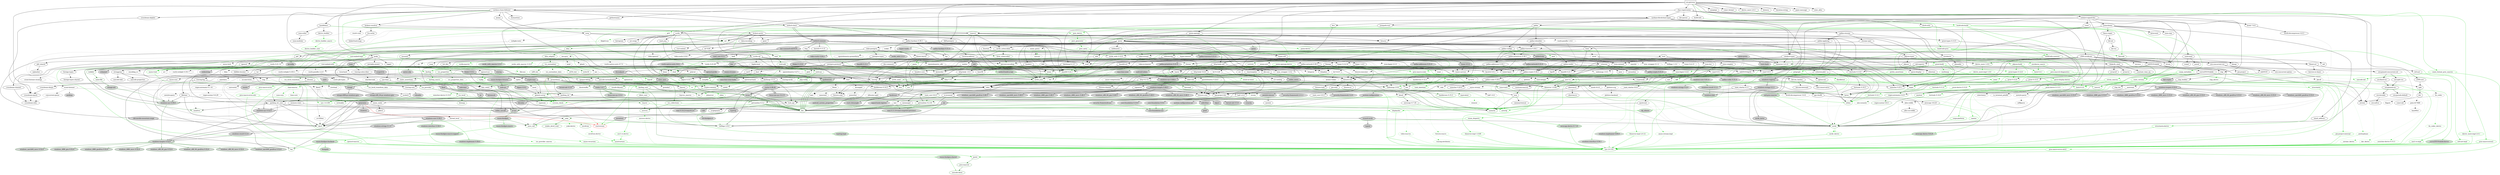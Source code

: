 digraph {
    0 [ label = "cat-gateway" shape = box]
    1 [ label = "anyhow" color = darkgreen]
    2 [ label = "base64 0.22.1" color = darkgreen]
    3 [ label = "bb8" ]
    4 [ label = "bb8-postgres" ]
    5 [ label = "bech32 0.11.0" ]
    6 [ label = "blake2b_simd" ]
    7 [ label = "build-info" ]
    8 [ label = "build-info-build" color = green3]
    9 [ label = "bytes" color = darkgreen]
    10 [ label = "c509-certificate" ]
    11 [ label = "cardano-blockchain-types" ]
    12 [ label = "cardano-chain-follower" ]
    13 [ label = "catalyst-signed-doc" ]
    14 [ label = "catalyst-types" ]
    15 [ label = "chrono" color = darkgreen]
    16 [ label = "clap" ]
    17 [ label = "const_format" ]
    18 [ label = "cpu-time" ]
    19 [ label = "crossbeam-skiplist" ]
    20 [ label = "darling" color = darkgreen]
    21 [ label = "dashmap 6.1.0" ]
    22 [ label = "derive_more 2.0.1" ]
    23 [ label = "dotenvy" ]
    24 [ label = "duration-string" ]
    25 [ label = "ed25519-dalek" ]
    26 [ label = "futures" ]
    27 [ label = "gethostname" ]
    28 [ label = "handlebars" ]
    29 [ label = "hex" ]
    30 [ label = "local-ip-address" ]
    31 [ label = "memory-stats" ]
    32 [ label = "mime" color = darkgreen]
    33 [ label = "minicbor 0.25.1" ]
    34 [ label = "minijinja" ]
    35 [ label = "moka" ]
    36 [ label = "num-bigint 0.4.6" color = darkgreen]
    37 [ label = "num-traits" color = darkgreen]
    38 [ label = "openssl" ]
    39 [ label = "orx-iterable" ]
    40 [ label = "pallas" ]
    41 [ label = "pallas-traverse 0.30.1" ]
    42 [ label = "panic-message" ]
    43 [ label = "poem" ]
    44 [ label = "poem-openapi" ]
    45 [ label = "poem-openapi-derive" color = green3]
    46 [ label = "prometheus" ]
    47 [ label = "rand 0.8.5" ]
    48 [ label = "rayon" ]
    49 [ label = "rbac-registration" ]
    50 [ label = "regex" color = darkgreen]
    51 [ label = "rust-embed" ]
    52 [ label = "scylla" ]
    53 [ label = "serde" color = darkgreen]
    54 [ label = "serde_json" color = darkgreen]
    55 [ label = "stats_alloc" ]
    56 [ label = "strum" ]
    57 [ label = "strum_macros" color = green3]
    58 [ label = "thiserror 1.0.69" color = darkgreen]
    59 [ label = "tokio" ]
    60 [ label = "tokio-postgres" ]
    61 [ label = "tracing" ]
    62 [ label = "tracing-subscriber" ]
    63 [ label = "ulid" ]
    64 [ label = "url" color = darkgreen]
    65 [ label = "uuid" ]
    66 [ label = "x509-cert" ]
    67 [ label = "async-trait" color = green3]
    68 [ label = "futures-util" ]
    69 [ label = "parking_lot" ]
    70 [ label = "arrayref" ]
    71 [ label = "arrayvec" ]
    72 [ label = "constant_time_eq" ]
    73 [ label = "bincode" color = darkgreen]
    74 [ label = "build-info-common" color = darkgreen]
    75 [ label = "build-info-proc" color = green3]
    76 [ label = "cargo_metadata" color = green3]
    77 [ label = "git2" color = green3, style = dashed]
    78 [ label = "glob" color = darkgreen]
    79 [ label = "pretty_assertions" color = green3]
    80 [ label = "rustc_version" color = green3]
    81 [ label = "zstd" color = darkgreen]
    82 [ label = "asn1-rs" ]
    83 [ label = "bimap" ]
    84 [ label = "oid" ]
    85 [ label = "oid-registry" ]
    86 [ label = "once_cell" color = darkgreen]
    87 [ label = "thiserror 2.0.12" color = darkgreen]
    88 [ label = "cbork-utils" ]
    89 [ label = "dirs" ]
    90 [ label = "ouroboros" ]
    91 [ label = "crossbeam-channel" ]
    92 [ label = "crossbeam-epoch" ]
    93 [ label = "hickory-resolver" ]
    94 [ label = "http 1.3.1" color = darkgreen]
    95 [ label = "humantime" ]
    96 [ label = "logcall" color = green3]
    97 [ label = "memx" ]
    98 [ label = "mithril-client" ]
    99 [ label = "pallas-crypto 0.30.1" ]
    100 [ label = "pallas-hardano 0.30.1" ]
    101 [ label = "tar" ]
    102 [ label = "tracing-log" ]
    103 [ label = "ureq" ]
    104 [ label = "brotli 7.0.0" ]
    105 [ label = "coset" ]
    106 [ label = "ed25519-bip32" ]
    107 [ label = "jsonpath-rust" ]
    108 [ label = "jsonschema" ]
    109 [ label = "base64-url" ]
    110 [ label = "displaydoc" color = green3]
    111 [ label = "fluent-uri" ]
    112 [ label = "fmmap" ]
    113 [ label = "orx-concurrent-vec" ]
    114 [ label = "android-tzdata" color = darkgreen, style = "dashed,filled", fillcolor = lightgrey]
    115 [ label = "iana-time-zone" color = darkgreen, style = "dashed,filled", fillcolor = lightgrey]
    116 [ label = "js-sys" color = darkgreen, style = filled, fillcolor = lightgrey]
    117 [ label = "wasm-bindgen" color = darkgreen, style = filled, fillcolor = lightgrey]
    118 [ label = "windows-link" color = darkgreen, style = filled, fillcolor = lightgrey]
    119 [ label = "clap_builder" ]
    120 [ label = "clap_derive" color = green3, style = dashed]
    121 [ label = "const_format_proc_macros" color = green3]
    122 [ label = "libc" color = darkgreen]
    123 [ label = "winapi" style = filled, fillcolor = lightgrey]
    124 [ label = "crossbeam-utils" ]
    125 [ label = "darling_core" color = darkgreen]
    126 [ label = "darling_macro" color = green3]
    127 [ label = "cfg-if" color = darkgreen]
    128 [ label = "hashbrown 0.14.5" ]
    129 [ label = "lock_api" ]
    130 [ label = "parking_lot_core" ]
    131 [ label = "derive_more-impl 2.0.1" color = green3]
    132 [ label = "curve25519-dalek" ]
    133 [ label = "ed25519" ]
    134 [ label = "rand_core 0.6.4" color = darkgreen]
    135 [ label = "sha2" color = darkgreen]
    136 [ label = "subtle" color = darkgreen]
    137 [ label = "zeroize" ]
    138 [ label = "futures-channel" ]
    139 [ label = "futures-core" ]
    140 [ label = "futures-executor" style = dashed]
    141 [ label = "futures-io" ]
    142 [ label = "futures-sink" ]
    143 [ label = "futures-task" ]
    144 [ label = "rustix 0.38.44" style = filled, fillcolor = lightgrey]
    145 [ label = "windows-targets 0.52.6" color = darkgreen, style = filled, fillcolor = lightgrey]
    146 [ label = "derive_builder" ]
    147 [ label = "log" color = darkgreen]
    148 [ label = "num-order" ]
    149 [ label = "pest" color = darkgreen]
    150 [ label = "pest_derive" color = green3]
    151 [ label = "neli" style = filled, fillcolor = lightgrey]
    152 [ label = "windows-sys 0.59.0" color = darkgreen, style = filled, fillcolor = lightgrey]
    153 [ label = "windows-sys 0.52.0" style = filled, fillcolor = lightgrey]
    154 [ label = "half 2.6.0" ]
    155 [ label = "minicbor-derive 0.15.3" color = green3, style = dashed]
    156 [ label = "async-lock" style = dashed]
    157 [ label = "event-listener" style = dashed]
    158 [ label = "loom" style = filled, fillcolor = lightgrey]
    159 [ label = "portable-atomic" ]
    160 [ label = "smallvec" color = darkgreen]
    161 [ label = "tagptr" ]
    162 [ label = "num-integer" color = darkgreen]
    163 [ label = "autocfg" color = green3]
    164 [ label = "bitflags 2.9.0" color = darkgreen]
    165 [ label = "foreign-types" ]
    166 [ label = "openssl-macros" color = green3]
    167 [ label = "openssl-sys" ]
    168 [ label = "orx-self-or" ]
    169 [ label = "pallas-addresses 0.30.1" ]
    170 [ label = "pallas-codec 0.30.1" ]
    171 [ label = "pallas-configs" ]
    172 [ label = "pallas-network 0.30.1" ]
    173 [ label = "pallas-primitives 0.30.1" ]
    174 [ label = "pallas-txbuilder" ]
    175 [ label = "pallas-utxorpc" ]
    176 [ label = "itertools 0.13.0" ]
    177 [ label = "paste" color = green3]
    178 [ label = "async-compression" style = dashed]
    179 [ label = "cookie" style = dashed]
    180 [ label = "headers" ]
    181 [ label = "http-body-util" ]
    182 [ label = "hyper 1.6.0" ]
    183 [ label = "hyper-util" ]
    184 [ label = "mime_guess" style = dashed]
    185 [ label = "multer" style = dashed]
    186 [ label = "nix" style = filled, fillcolor = lightgrey]
    187 [ label = "opentelemetry 0.27.1" style = dashed]
    188 [ label = "opentelemetry-prometheus" style = dashed]
    189 [ label = "percent-encoding" color = darkgreen]
    190 [ label = "pin-project-lite" ]
    191 [ label = "poem-derive" color = green3]
    192 [ label = "quick-xml" ]
    193 [ label = "rfc7239" ]
    194 [ label = "serde_urlencoded" ]
    195 [ label = "serde_yaml" color = darkgreen]
    196 [ label = "sync_wrapper 1.0.2" ]
    197 [ label = "tempfile" color = darkgreen]
    198 [ label = "time" style = dashed]
    199 [ label = "tokio-stream" ]
    200 [ label = "tokio-util" ]
    201 [ label = "wildmatch" ]
    202 [ label = "derive_more 1.0.0" color = darkgreen]
    203 [ label = "indexmap 2.9.0" color = darkgreen]
    204 [ label = "proc-macro-crate" color = green3]
    205 [ label = "proc-macro2" color = darkgreen]
    206 [ label = "quote" color = darkgreen]
    207 [ label = "syn 2.0.101" color = darkgreen]
    208 [ label = "fnv" color = darkgreen]
    209 [ label = "lazy_static" ]
    210 [ label = "memchr" color = darkgreen]
    211 [ label = "protobuf" style = dashed]
    212 [ label = "rand_chacha 0.3.1" ]
    213 [ label = "either" color = darkgreen]
    214 [ label = "rayon-core" ]
    215 [ label = "der-parser" ]
    216 [ label = "aho-corasick" color = darkgreen, style = dashed]
    217 [ label = "regex-automata 0.4.9" color = darkgreen]
    218 [ label = "regex-syntax 0.8.5" color = darkgreen]
    219 [ label = "rust-embed-impl" color = green3]
    220 [ label = "rust-embed-utils" color = darkgreen]
    221 [ label = "walkdir" color = darkgreen]
    222 [ label = "arc-swap" ]
    223 [ label = "byteorder" ]
    224 [ label = "dashmap 5.5.3" ]
    225 [ label = "histogram" ]
    226 [ label = "lz4_flex" ]
    227 [ label = "rand_pcg" ]
    228 [ label = "scylla-cql" ]
    229 [ label = "scylla-macros" color = green3]
    230 [ label = "snap" ]
    231 [ label = "socket2" ]
    232 [ label = "tokio-openssl" style = dashed]
    233 [ label = "serde_derive" color = green3]
    234 [ label = "itoa" color = darkgreen]
    235 [ label = "ryu" color = darkgreen]
    236 [ label = "heck 0.5.0" color = green3]
    237 [ label = "rustversion" color = red]
    238 [ label = "thiserror-impl 1.0.69" color = green3]
    239 [ label = "backtrace" style = filled, fillcolor = lightgrey]
    240 [ label = "mio" style = dashed]
    241 [ label = "signal-hook-registry" style = "dashed,filled", fillcolor = lightgrey]
    242 [ label = "tokio-macros" color = green3, style = dashed]
    243 [ label = "fallible-iterator" ]
    244 [ label = "phf" ]
    245 [ label = "postgres-protocol" ]
    246 [ label = "postgres-types" ]
    247 [ label = "rand 0.9.1" ]
    248 [ label = "whoami" ]
    249 [ label = "tracing-attributes" color = green3, style = dashed]
    250 [ label = "tracing-core" ]
    251 [ label = "matchers" style = dashed]
    252 [ label = "nu-ansi-term" style = dashed]
    253 [ label = "sharded-slab" style = dashed]
    254 [ label = "thread_local" style = dashed]
    255 [ label = "tracing-serde" style = dashed]
    256 [ label = "web-time" style = filled, fillcolor = lightgrey]
    257 [ label = "form_urlencoded" color = darkgreen]
    258 [ label = "idna" color = darkgreen]
    259 [ label = "getrandom 0.3.2" color = darkgreen, style = dashed]
    260 [ label = "const-oid" ]
    261 [ label = "der" ]
    262 [ label = "spki" ]
    263 [ label = "tls_codec" style = dashed]
    264 [ label = "futures-macro" color = green3, style = dashed]
    265 [ label = "pin-utils" ]
    266 [ label = "slab" style = dashed]
    267 [ label = "semver" color = darkgreen]
    268 [ label = "proc-macro-error2" color = green3]
    269 [ label = "camino" color = green3]
    270 [ label = "cargo-platform" color = green3]
    271 [ label = "libgit2-sys" color = green3, style = dashed]
    272 [ label = "diff" color = green3]
    273 [ label = "yansi" color = green3]
    274 [ label = "zstd-safe" color = darkgreen]
    275 [ label = "asn1-rs-derive" color = green3]
    276 [ label = "asn1-rs-impl" color = green3]
    277 [ label = "nom" ]
    278 [ label = "rusticata-macros" ]
    279 [ label = "thiserror-impl 2.0.12" color = green3]
    280 [ label = "dirs-sys" ]
    281 [ label = "aliasable" ]
    282 [ label = "ouroboros_macro" color = green3]
    283 [ label = "static_assertions" ]
    284 [ label = "hickory-proto" ]
    285 [ label = "ipconfig" style = "dashed,filled", fillcolor = lightgrey]
    286 [ label = "lru-cache" ]
    287 [ label = "resolv-conf" style = dashed]
    288 [ label = "rustls 0.21.12" style = dashed]
    289 [ label = "tokio-rustls 0.24.1" style = dashed]
    290 [ label = "proc-macro-error" color = green3]
    291 [ label = "cpufeatures" color = darkgreen, style = filled, fillcolor = lightgrey]
    292 [ label = "async-recursion" color = green3]
    293 [ label = "flate2" style = dashed]
    294 [ label = "flume" style = dashed]
    295 [ label = "getrandom 0.2.16" color = darkgreen]
    296 [ label = "mithril-common" style = filled, fillcolor = lightgrey]
    297 [ label = "reqwest" ]
    298 [ label = "slog" ]
    299 [ label = "cryptoxide" ]
    300 [ label = "binary-layout" ]
    301 [ label = "tap" ]
    302 [ label = "filetime" ]
    303 [ label = "xattr" style = "dashed,filled", fillcolor = lightgrey]
    304 [ label = "rustls 0.23.26" style = dashed]
    305 [ label = "rustls-native-certs 0.7.3" style = dashed]
    306 [ label = "rustls-pki-types" style = dashed]
    307 [ label = "webpki-roots" style = dashed]
    308 [ label = "alloc-no-stdlib" ]
    309 [ label = "alloc-stdlib" style = dashed]
    310 [ label = "brotli-decompressor 4.0.3" ]
    311 [ label = "ciborium" ]
    312 [ label = "ciborium-io" ]
    313 [ label = "ahash" ]
    314 [ label = "bytecount" ]
    315 [ label = "email_address" ]
    316 [ label = "fancy-regex" ]
    317 [ label = "fraction" ]
    318 [ label = "num-cmp" ]
    319 [ label = "referencing" ]
    320 [ label = "uuid-simd" ]
    321 [ label = "borrow-or-share" ]
    322 [ label = "ref-cast" ]
    323 [ label = "enum_dispatch" color = green3]
    324 [ label = "fs4" style = dashed]
    325 [ label = "memmap2" ]
    326 [ label = "parse-display" ]
    327 [ label = "orx-concurrent-option" ]
    328 [ label = "orx-fixed-vec" ]
    329 [ label = "orx-pinned-concurrent-col" ]
    330 [ label = "orx-pinned-vec" ]
    331 [ label = "orx-pseudo-default" ]
    332 [ label = "orx-split-vec" ]
    333 [ label = "android_system_properties" color = darkgreen, style = "dashed,filled", fillcolor = lightgrey]
    334 [ label = "core-foundation-sys" color = darkgreen, style = "dashed,filled", fillcolor = lightgrey]
    335 [ label = "iana-time-zone-haiku" color = darkgreen, style = "dashed,filled", fillcolor = lightgrey]
    336 [ label = "windows-core 0.61.0" color = darkgreen, style = "dashed,filled", fillcolor = lightgrey]
    337 [ label = "wasm-bindgen-macro" color = green3, style = filled, fillcolor = lightgrey]
    338 [ label = "anstream" style = dashed]
    339 [ label = "anstyle" ]
    340 [ label = "clap_lex" ]
    341 [ label = "strsim" color = darkgreen, style = dashed]
    342 [ label = "unicode-xid" color = green3]
    343 [ label = "winapi-i686-pc-windows-gnu" style = filled, fillcolor = lightgrey]
    344 [ label = "winapi-x86_64-pc-windows-gnu" style = filled, fillcolor = lightgrey]
    345 [ label = "ident_case" color = darkgreen]
    346 [ label = "allocator-api2" style = dashed]
    347 [ label = "scopeguard" ]
    348 [ label = "redox_syscall" style = filled, fillcolor = lightgrey]
    349 [ label = "curve25519-dalek-derive" color = green3, style = filled, fillcolor = lightgrey]
    350 [ label = "digest 0.10.7" color = darkgreen]
    351 [ label = "fiat-crypto" style = filled, fillcolor = lightgrey]
    352 [ label = "pkcs8" style = dashed]
    353 [ label = "signature" ]
    354 [ label = "zeroize_derive" color = green3, style = dashed]
    355 [ label = "errno" color = darkgreen, style = filled, fillcolor = lightgrey]
    356 [ label = "linux-raw-sys 0.4.15" style = filled, fillcolor = lightgrey]
    357 [ label = "windows_aarch64_gnullvm 0.52.6" color = darkgreen, style = filled, fillcolor = lightgrey]
    358 [ label = "windows_aarch64_msvc 0.52.6" color = darkgreen, style = filled, fillcolor = lightgrey]
    359 [ label = "windows_i686_gnu 0.52.6" color = darkgreen, style = filled, fillcolor = lightgrey]
    360 [ label = "windows_i686_gnullvm 0.52.6" color = darkgreen, style = filled, fillcolor = lightgrey]
    361 [ label = "windows_i686_msvc 0.52.6" color = darkgreen, style = filled, fillcolor = lightgrey]
    362 [ label = "windows_x86_64_gnu 0.52.6" color = darkgreen, style = filled, fillcolor = lightgrey]
    363 [ label = "windows_x86_64_gnullvm 0.52.6" color = darkgreen, style = filled, fillcolor = lightgrey]
    364 [ label = "windows_x86_64_msvc 0.52.6" color = darkgreen, style = filled, fillcolor = lightgrey]
    365 [ label = "derive_builder_macro" color = green3]
    366 [ label = "num-modular" ]
    367 [ label = "ucd-trie" color = darkgreen]
    368 [ label = "pest_generator" color = green3]
    369 [ label = "neli-proc-macros" color = green3, style = filled, fillcolor = lightgrey]
    370 [ label = "crunchy" style = filled, fillcolor = lightgrey]
    371 [ label = "event-listener-strategy" style = dashed]
    372 [ label = "concurrent-queue" style = dashed]
    373 [ label = "parking" style = "dashed,filled", fillcolor = lightgrey]
    374 [ label = "generator" style = filled, fillcolor = lightgrey]
    375 [ label = "scoped-tls" style = filled, fillcolor = lightgrey]
    376 [ label = "foreign-types-shared" ]
    377 [ label = "cc" color = green3]
    378 [ label = "openssl-src" color = green3, style = dashed]
    379 [ label = "pkg-config" color = green3]
    380 [ label = "vcpkg" color = green3]
    381 [ label = "base58" ]
    382 [ label = "bech32 0.9.1" ]
    383 [ label = "crc" ]
    384 [ label = "minicbor 0.20.0" ]
    385 [ label = "num-rational" ]
    386 [ label = "serde_with 3.12.0" ]
    387 [ label = "criterion" ]
    388 [ label = "pallas-wallet" ]
    389 [ label = "pallas-applying" ]
    390 [ label = "prost-types 0.13.5" ]
    391 [ label = "utxorpc-spec" ]
    392 [ label = "brotli 8.0.0" style = dashed]
    393 [ label = "aes-gcm" style = dashed]
    394 [ label = "hkdf" style = dashed]
    395 [ label = "hmac" ]
    396 [ label = "version_check" color = green3]
    397 [ label = "base64 0.21.7" ]
    398 [ label = "headers-core" ]
    399 [ label = "httpdate" ]
    400 [ label = "sha1" ]
    401 [ label = "http-body 1.0.1" ]
    402 [ label = "h2 0.4.9" style = dashed]
    403 [ label = "httparse" style = dashed]
    404 [ label = "want" style = dashed]
    405 [ label = "tower-service" ]
    406 [ label = "unicase" color = darkgreen, style = dashed]
    407 [ label = "encoding_rs" style = dashed]
    408 [ label = "spin" style = dashed]
    409 [ label = "cfg_aliases" color = green3, style = filled, fillcolor = lightgrey]
    410 [ label = "opentelemetry 0.24.0" style = dashed]
    411 [ label = "opentelemetry_sdk" style = dashed]
    412 [ label = "uncased" ]
    413 [ label = "unsafe-libyaml" color = darkgreen]
    414 [ label = "fastrand" color = darkgreen]
    415 [ label = "rustix 1.0.7" color = darkgreen, style = filled, fillcolor = lightgrey]
    416 [ label = "deranged" style = dashed]
    417 [ label = "num-conv" color = darkgreen, style = dashed]
    418 [ label = "powerfmt" style = dashed]
    419 [ label = "time-core" color = darkgreen, style = dashed]
    420 [ label = "time-macros" color = green3, style = dashed]
    421 [ label = "derive_more-impl 1.0.0" color = green3]
    422 [ label = "equivalent" color = darkgreen]
    423 [ label = "hashbrown 0.15.3" color = darkgreen]
    424 [ label = "toml_edit" color = green3]
    425 [ label = "unicode-ident" color = darkgreen]
    426 [ label = "ppv-lite86" ]
    427 [ label = "crossbeam-deque" ]
    428 [ label = "same-file" color = darkgreen]
    429 [ label = "winapi-util" color = darkgreen, style = filled, fillcolor = lightgrey]
    430 [ label = "twox-hash" style = dashed]
    431 [ label = "bigdecimal" style = dashed]
    432 [ label = "num-bigint 0.3.3" style = dashed]
    433 [ label = "secrecy" style = dashed]
    434 [ label = "stable_deref_trait" color = darkgreen]
    435 [ label = "yoke" color = darkgreen]
    436 [ label = "addr2line" style = filled, fillcolor = lightgrey]
    437 [ label = "miniz_oxide" ]
    438 [ label = "object" style = filled, fillcolor = lightgrey]
    439 [ label = "rustc-demangle" style = filled, fillcolor = lightgrey]
    440 [ label = "wasi 0.11.0+wasi-snapshot-preview1" color = darkgreen, style = filled, fillcolor = lightgrey]
    441 [ label = "phf_shared" ]
    442 [ label = "md-5" ]
    443 [ label = "stringprep" ]
    444 [ label = "rand_chacha 0.9.0" style = dashed]
    445 [ label = "rand_core 0.9.3" ]
    446 [ label = "wasite" style = filled, fillcolor = lightgrey]
    447 [ label = "web-sys" style = filled, fillcolor = lightgrey]
    448 [ label = "valuable" style = "dashed,filled", fillcolor = lightgrey]
    449 [ label = "regex-automata 0.1.10" style = dashed]
    450 [ label = "overload" style = dashed]
    451 [ label = "idna_adapter" color = darkgreen]
    452 [ label = "utf8_iter" color = darkgreen]
    453 [ label = "r-efi" color = darkgreen, style = "dashed,filled", fillcolor = lightgrey]
    454 [ label = "wasi 0.14.2+wasi-0.2.4" color = darkgreen, style = "dashed,filled", fillcolor = lightgrey]
    455 [ label = "der_derive" color = green3, style = dashed]
    456 [ label = "flagset" style = dashed]
    457 [ label = "pem-rfc7468" style = dashed]
    458 [ label = "base64ct" style = dashed]
    459 [ label = "tls_codec_derive" color = green3, style = dashed]
    460 [ label = "proc-macro-error-attr2" color = green3]
    461 [ label = "libz-sys" color = green3, style = dashed]
    462 [ label = "zstd-sys" color = darkgreen]
    463 [ label = "synstructure" color = green3]
    464 [ label = "minimal-lexical" ]
    465 [ label = "option-ext" ]
    466 [ label = "redox_users" style = filled, fillcolor = lightgrey]
    467 [ label = "windows-sys 0.48.0" style = filled, fillcolor = lightgrey]
    468 [ label = "heck 0.4.1" color = green3]
    469 [ label = "proc-macro2-diagnostics" color = green3]
    470 [ label = "data-encoding" ]
    471 [ label = "enum-as-inner" color = green3]
    472 [ label = "ipnet" ]
    473 [ label = "rustls-pemfile 1.0.4" style = dashed]
    474 [ label = "tinyvec" ]
    475 [ label = "widestring" style = "dashed,filled", fillcolor = lightgrey]
    476 [ label = "winreg" style = "dashed,filled", fillcolor = lightgrey]
    477 [ label = "linked-hash-map" ]
    478 [ label = "ring" style = dashed]
    479 [ label = "rustls-webpki 0.101.7" style = dashed]
    480 [ label = "sct" style = dashed]
    481 [ label = "proc-macro-error-attr" color = green3]
    482 [ label = "syn 1.0.109" color = green3]
    483 [ label = "crc32fast" style = dashed]
    484 [ label = "nanorand" style = dashed]
    485 [ label = "blake2 0.10.6" style = filled, fillcolor = lightgrey]
    486 [ label = "ckb-merkle-mountain-range" style = filled, fillcolor = lightgrey]
    487 [ label = "fixed" style = filled, fillcolor = lightgrey]
    488 [ label = "kes-summed-ed25519" style = filled, fillcolor = lightgrey]
    489 [ label = "mithril-build-script" color = green3, style = filled, fillcolor = lightgrey]
    490 [ label = "mithril-stm" style = filled, fillcolor = lightgrey]
    491 [ label = "pallas-addresses 0.31.0" style = "dashed,filled", fillcolor = lightgrey]
    492 [ label = "pallas-codec 0.31.0" style = "dashed,filled", fillcolor = lightgrey]
    493 [ label = "pallas-hardano 0.31.0" style = "dashed,filled", fillcolor = lightgrey]
    494 [ label = "pallas-network 0.31.0" style = "dashed,filled", fillcolor = lightgrey]
    495 [ label = "pallas-primitives 0.31.0" style = "dashed,filled", fillcolor = lightgrey]
    496 [ label = "pallas-traverse 0.31.0" style = "dashed,filled", fillcolor = lightgrey]
    497 [ label = "serde_bytes" style = filled, fillcolor = lightgrey]
    498 [ label = "typetag" style = filled, fillcolor = lightgrey]
    499 [ label = "hyper-rustls" style = "dashed,filled", fillcolor = lightgrey]
    500 [ label = "quinn" style = "dashed,filled", fillcolor = lightgrey]
    501 [ label = "rustls-native-certs 0.8.1" style = "dashed,filled", fillcolor = lightgrey]
    502 [ label = "rustls-pemfile 2.2.0" style = dashed]
    503 [ label = "system-configuration" style = "dashed,filled", fillcolor = lightgrey]
    504 [ label = "tokio-rustls 0.26.2" style = "dashed,filled", fillcolor = lightgrey]
    505 [ label = "tower 0.5.2" style = filled, fillcolor = lightgrey]
    506 [ label = "wasm-bindgen-futures" style = filled, fillcolor = lightgrey]
    507 [ label = "wasm-streams" style = "dashed,filled", fillcolor = lightgrey]
    508 [ label = "windows-registry" style = filled, fillcolor = lightgrey]
    509 [ label = "doc-comment" ]
    510 [ label = "libredox" style = filled, fillcolor = lightgrey]
    511 [ label = "rustls-webpki 0.103.1" style = dashed]
    512 [ label = "openssl-probe" style = "dashed,filled", fillcolor = lightgrey]
    513 [ label = "schannel" style = "dashed,filled", fillcolor = lightgrey]
    514 [ label = "security-framework 2.11.1" style = "dashed,filled", fillcolor = lightgrey]
    515 [ label = "ciborium-ll" ]
    516 [ label = "zerocopy 0.7.35" ]
    517 [ label = "bit-set" ]
    518 [ label = "num" ]
    519 [ label = "outref" ]
    520 [ label = "vsimd" ]
    521 [ label = "ref-cast-impl" color = green3]
    522 [ label = "parse-display-derive" color = green3]
    523 [ label = "windows-implement 0.60.0" color = green3, style = "dashed,filled", fillcolor = lightgrey]
    524 [ label = "windows-interface 0.59.1" color = green3, style = "dashed,filled", fillcolor = lightgrey]
    525 [ label = "windows-result 0.3.2" color = darkgreen, style = filled, fillcolor = lightgrey]
    526 [ label = "windows-strings 0.4.0" color = darkgreen, style = "dashed,filled", fillcolor = lightgrey]
    527 [ label = "wasm-bindgen-macro-support" color = green3, style = filled, fillcolor = lightgrey]
    528 [ label = "anstyle-parse" style = dashed]
    529 [ label = "anstyle-query" style = dashed]
    530 [ label = "anstyle-wincon" style = "dashed,filled", fillcolor = lightgrey]
    531 [ label = "colorchoice" style = dashed]
    532 [ label = "is_terminal_polyfill" style = dashed]
    533 [ label = "utf8parse" style = dashed]
    534 [ label = "block-buffer" color = darkgreen, style = dashed]
    535 [ label = "crypto-common" color = darkgreen]
    536 [ label = "derive_builder_core" color = green3]
    537 [ label = "pest_meta" color = green3]
    538 [ label = "windows" style = filled, fillcolor = lightgrey]
    539 [ label = "jobserver" color = green3, style = dashed]
    540 [ label = "shlex" color = green3]
    541 [ label = "crc-catalog" ]
    542 [ label = "half 1.8.3" style = dashed]
    543 [ label = "minicbor-derive 0.13.0" color = green3, style = dashed]
    544 [ label = "indexmap 1.9.3" style = dashed]
    545 [ label = "serde_with_macros 3.12.0" color = green3, style = dashed]
    546 [ label = "anes" ]
    547 [ label = "cast" ]
    548 [ label = "criterion-plot" ]
    549 [ label = "is-terminal" ]
    550 [ label = "itertools 0.10.5" ]
    551 [ label = "oorandom" ]
    552 [ label = "plotters" style = dashed]
    553 [ label = "tinytemplate" ]
    554 [ label = "bip39" ]
    555 [ label = "prost 0.13.5" ]
    556 [ label = "pbjson" ]
    557 [ label = "pbjson-types" ]
    558 [ label = "prost 0.12.6" color = darkgreen]
    559 [ label = "tonic" ]
    560 [ label = "brotli-decompressor 5.0.0" style = dashed]
    561 [ label = "aead" style = dashed]
    562 [ label = "aes" style = dashed]
    563 [ label = "cipher" style = dashed]
    564 [ label = "ctr" style = dashed]
    565 [ label = "ghash" style = dashed]
    566 [ label = "atomic-waker" style = dashed]
    567 [ label = "try-lock" style = dashed]
    568 [ label = "linux-raw-sys 0.9.4" color = darkgreen, style = filled, fillcolor = lightgrey]
    569 [ label = "toml_datetime" color = green3]
    570 [ label = "winnow" color = green3, style = dashed]
    571 [ label = "zerocopy 0.8.25" ]
    572 [ label = "libm" style = dashed]
    573 [ label = "yoke-derive" color = green3, style = dashed]
    574 [ label = "zerofrom" color = darkgreen]
    575 [ label = "gimli" style = filled, fillcolor = lightgrey]
    576 [ label = "adler2" ]
    577 [ label = "siphasher" ]
    578 [ label = "unicode-bidi" ]
    579 [ label = "unicode-normalization" ]
    580 [ label = "unicode-properties" ]
    581 [ label = "regex-syntax 0.6.29" style = dashed]
    582 [ label = "icu_normalizer" color = darkgreen]
    583 [ label = "icu_properties" color = darkgreen]
    584 [ label = "wit-bindgen-rt" color = darkgreen, style = "dashed,filled", fillcolor = lightgrey]
    585 [ label = "windows-targets 0.48.5" style = filled, fillcolor = lightgrey]
    586 [ label = "tinyvec_macros" style = dashed]
    587 [ label = "untrusted" style = dashed]
    588 [ label = "az" style = filled, fillcolor = lightgrey]
    589 [ label = "bytemuck" style = filled, fillcolor = lightgrey]
    590 [ label = "typenum" color = darkgreen]
    591 [ label = "blake2 0.9.2" style = filled, fillcolor = lightgrey]
    592 [ label = "rand_core 0.5.1" style = filled, fillcolor = lightgrey]
    593 [ label = "serde_with 2.3.3" style = "dashed,filled", fillcolor = lightgrey]
    594 [ label = "blst" style = filled, fillcolor = lightgrey]
    595 [ label = "pallas-crypto 0.31.0" style = "dashed,filled", fillcolor = lightgrey]
    596 [ label = "erased-serde" style = filled, fillcolor = lightgrey]
    597 [ label = "inventory" style = filled, fillcolor = lightgrey]
    598 [ label = "typetag-impl" color = green3, style = filled, fillcolor = lightgrey]
    599 [ label = "quinn-proto" style = "dashed,filled", fillcolor = lightgrey]
    600 [ label = "quinn-udp" style = "dashed,filled", fillcolor = lightgrey]
    601 [ label = "rustc-hash" style = "dashed,filled", fillcolor = lightgrey]
    602 [ label = "security-framework 3.2.0" style = "dashed,filled", fillcolor = lightgrey]
    603 [ label = "core-foundation 0.9.4" style = "dashed,filled", fillcolor = lightgrey]
    604 [ label = "system-configuration-sys" style = "dashed,filled", fillcolor = lightgrey]
    605 [ label = "tower-layer" ]
    606 [ label = "windows-strings 0.3.1" style = filled, fillcolor = lightgrey]
    607 [ label = "windows-targets 0.53.0" style = filled, fillcolor = lightgrey]
    608 [ label = "security-framework-sys" style = "dashed,filled", fillcolor = lightgrey]
    609 [ label = "zerocopy-derive 0.7.35" color = green3, style = filled, fillcolor = lightgrey]
    610 [ label = "bit-vec" ]
    611 [ label = "num-complex" ]
    612 [ label = "num-iter" ]
    613 [ label = "structmeta" color = green3]
    614 [ label = "wasm-bindgen-backend" color = green3, style = filled, fillcolor = lightgrey]
    615 [ label = "wasm-bindgen-shared" color = green3, style = filled, fillcolor = lightgrey]
    616 [ label = "generic-array" color = darkgreen]
    617 [ label = "windows-core 0.58.0" style = filled, fillcolor = lightgrey]
    618 [ label = "hashbrown 0.12.3" style = dashed]
    619 [ label = "hermit-abi 0.5.0" style = filled, fillcolor = lightgrey]
    620 [ label = "plotters-backend" style = dashed]
    621 [ label = "plotters-svg" style = dashed]
    622 [ label = "bitcoin_hashes" ]
    623 [ label = "prost-derive 0.13.5" color = green3, style = dashed]
    624 [ label = "pbjson-build" color = green3]
    625 [ label = "prost-build" color = green3]
    626 [ label = "prost-derive 0.12.6" color = green3, style = dashed]
    627 [ label = "async-stream" style = dashed]
    628 [ label = "axum" style = dashed]
    629 [ label = "h2 0.3.26" style = dashed]
    630 [ label = "http 0.2.12" ]
    631 [ label = "http-body 0.4.6" ]
    632 [ label = "hyper 0.14.32" style = dashed]
    633 [ label = "hyper-timeout" style = dashed]
    634 [ label = "pin-project" ]
    635 [ label = "tower 0.4.13" style = dashed]
    636 [ label = "inout" style = dashed]
    637 [ label = "opaque-debug" ]
    638 [ label = "polyval" style = dashed]
    639 [ label = "zerocopy-derive 0.8.25" color = green3, style = filled, fillcolor = lightgrey]
    640 [ label = "zerofrom-derive" color = green3, style = dashed]
    641 [ label = "icu_collections" color = darkgreen]
    642 [ label = "icu_normalizer_data" color = darkgreen, style = dashed]
    643 [ label = "icu_provider" color = darkgreen]
    644 [ label = "utf16_iter" color = darkgreen]
    645 [ label = "write16" color = darkgreen]
    646 [ label = "zerovec" color = darkgreen]
    647 [ label = "icu_locid_transform" color = darkgreen, style = dashed]
    648 [ label = "icu_properties_data" color = darkgreen, style = dashed]
    649 [ label = "tinystr" color = darkgreen]
    650 [ label = "windows_aarch64_gnullvm 0.48.5" style = filled, fillcolor = lightgrey]
    651 [ label = "windows_aarch64_msvc 0.48.5" style = filled, fillcolor = lightgrey]
    652 [ label = "windows_i686_gnu 0.48.5" style = filled, fillcolor = lightgrey]
    653 [ label = "windows_i686_msvc 0.48.5" style = filled, fillcolor = lightgrey]
    654 [ label = "windows_x86_64_gnu 0.48.5" style = filled, fillcolor = lightgrey]
    655 [ label = "windows_x86_64_gnullvm 0.48.5" style = filled, fillcolor = lightgrey]
    656 [ label = "windows_x86_64_msvc 0.48.5" style = filled, fillcolor = lightgrey]
    657 [ label = "crypto-mac" style = filled, fillcolor = lightgrey]
    658 [ label = "digest 0.9.0" style = filled, fillcolor = lightgrey]
    659 [ label = "base64 0.13.1" style = "dashed,filled", fillcolor = lightgrey]
    660 [ label = "serde_with_macros 2.3.3" color = green3, style = "dashed,filled", fillcolor = lightgrey]
    661 [ label = "threadpool" style = filled, fillcolor = lightgrey]
    662 [ label = "typeid" style = filled, fillcolor = lightgrey]
    663 [ label = "core-foundation 0.10.0" style = "dashed,filled", fillcolor = lightgrey]
    664 [ label = "windows_aarch64_gnullvm 0.53.0" style = filled, fillcolor = lightgrey]
    665 [ label = "windows_aarch64_msvc 0.53.0" style = filled, fillcolor = lightgrey]
    666 [ label = "windows_i686_gnu 0.53.0" style = filled, fillcolor = lightgrey]
    667 [ label = "windows_i686_gnullvm 0.53.0" style = filled, fillcolor = lightgrey]
    668 [ label = "windows_i686_msvc 0.53.0" style = filled, fillcolor = lightgrey]
    669 [ label = "windows_x86_64_gnu 0.53.0" style = filled, fillcolor = lightgrey]
    670 [ label = "windows_x86_64_gnullvm 0.53.0" style = filled, fillcolor = lightgrey]
    671 [ label = "windows_x86_64_msvc 0.53.0" style = filled, fillcolor = lightgrey]
    672 [ label = "structmeta-derive" color = green3]
    673 [ label = "bumpalo" color = green3, style = filled, fillcolor = lightgrey]
    674 [ label = "windows-implement 0.58.0" color = green3, style = filled, fillcolor = lightgrey]
    675 [ label = "windows-interface 0.58.0" color = green3, style = filled, fillcolor = lightgrey]
    676 [ label = "windows-result 0.2.0" style = filled, fillcolor = lightgrey]
    677 [ label = "windows-strings 0.1.0" style = filled, fillcolor = lightgrey]
    678 [ label = "bitcoin-internals" ]
    679 [ label = "hex-conservative" ]
    680 [ label = "itertools 0.14.0" color = green3, style = dashed]
    681 [ label = "itertools 0.11.0" color = green3]
    682 [ label = "prost-types 0.12.6" color = green3]
    683 [ label = "itertools 0.12.1" color = green3]
    684 [ label = "multimap" color = green3]
    685 [ label = "petgraph" color = green3]
    686 [ label = "prettyplease" color = green3, style = dashed]
    687 [ label = "async-stream-impl" color = green3, style = dashed]
    688 [ label = "axum-core" style = dashed]
    689 [ label = "bitflags 1.3.2" style = dashed]
    690 [ label = "matchit" style = dashed]
    691 [ label = "sync_wrapper 0.1.2" style = dashed]
    692 [ label = "tokio-io-timeout" style = dashed]
    693 [ label = "pin-project-internal" color = green3]
    694 [ label = "universal-hash" style = dashed]
    695 [ label = "icu_locid" color = darkgreen]
    696 [ label = "icu_provider_macros" color = green3, style = dashed]
    697 [ label = "writeable" color = darkgreen]
    698 [ label = "zerovec-derive" color = green3, style = dashed]
    699 [ label = "icu_locid_transform_data" color = darkgreen, style = dashed]
    700 [ label = "num_cpus" style = filled, fillcolor = lightgrey]
    701 [ label = "fixedbitset" color = green3]
    702 [ label = "litemap" color = darkgreen]
    703 [ label = "hermit-abi 0.3.9" style = filled, fillcolor = lightgrey]
    0 -> 4 [ ]
    0 -> 7 [ ]
    0 -> 8 [ color = green3]
    0 -> 12 [ ]
    0 -> 13 [ ]
    0 -> 17 [ ]
    0 -> 22 [ ]
    0 -> 23 [ ]
    0 -> 24 [ ]
    0 -> 27 [ ]
    0 -> 28 [ ]
    0 -> 30 [ ]
    0 -> 31 [ ]
    0 -> 34 [ ]
    0 -> 42 [ ]
    0 -> 44 [ ]
    0 -> 49 [ ]
    0 -> 52 [ ]
    0 -> 55 [ ]
    0 -> 63 [ ]
    3 -> 67 [ color = green3]
    3 -> 68 [ ]
    3 -> 59 [ ]
    4 -> 3 [ ]
    4 -> 60 [ ]
    6 -> 70 [ ]
    6 -> 71 [ ]
    6 -> 72 [ ]
    7 -> 75 [ color = green3]
    8 -> 1 [ color = green3]
    8 -> 2 [ color = green3]
    8 -> 73 [ color = green3]
    8 -> 74 [ color = green3]
    8 -> 76 [ color = green3]
    8 -> 77 [ color = green3, style = dotted]
    8 -> 78 [ color = green3]
    8 -> 79 [ color = green3]
    8 -> 80 [ color = green3]
    8 -> 81 [ color = green3]
    10 -> 1 [ ]
    10 -> 83 [ ]
    10 -> 25 [ ]
    10 -> 29 [ ]
    10 -> 33 [ ]
    10 -> 84 [ ]
    10 -> 85 [ ]
    10 -> 50 [ ]
    10 -> 56 [ ]
    10 -> 87 [ ]
    11 -> 14 [ ]
    11 -> 88 [ ]
    11 -> 21 [ ]
    11 -> 89 [ ]
    11 -> 90 [ ]
    11 -> 40 [ ]
    11 -> 56 [ ]
    12 -> 11 [ ]
    12 -> 18 [ ]
    12 -> 19 [ ]
    12 -> 93 [ ]
    12 -> 95 [ ]
    12 -> 96 [ color = green3]
    12 -> 97 [ ]
    12 -> 98 [ ]
    12 -> 35 [ ]
    12 -> 100 [ ]
    12 -> 103 [ ]
    13 -> 1 [ ]
    13 -> 104 [ ]
    13 -> 14 [ ]
    13 -> 16 [ ]
    13 -> 105 [ ]
    13 -> 106 [ ]
    13 -> 26 [ ]
    13 -> 107 [ ]
    13 -> 108 [ ]
    13 -> 56 [ ]
    14 -> 109 [ ]
    14 -> 6 [ ]
    14 -> 15 [ ]
    14 -> 110 [ color = green3]
    14 -> 25 [ ]
    14 -> 111 [ ]
    14 -> 112 [ ]
    14 -> 33 [ ]
    14 -> 113 [ ]
    14 -> 99 [ ]
    14 -> 87 [ ]
    14 -> 61 [ ]
    14 -> 65 [ ]
    15 -> 114 [ color = darkgreen, arrowType = empty, fillcolor = lightgrey, style = dotted]
    15 -> 115 [ color = darkgreen, arrowType = empty, fillcolor = lightgrey, style = dotted]
    15 -> 37 [ color = darkgreen]
    15 -> 53 [ color = darkgreen, style = dotted]
    16 -> 119 [ ]
    16 -> 120 [ color = green3, style = dotted]
    17 -> 121 [ color = green3]
    18 -> 122 [ arrowType = empty, fillcolor = lightgrey]
    18 -> 123 [ arrowType = empty, fillcolor = lightgrey]
    19 -> 92 [ ]
    20 -> 126 [ color = green3]
    21 -> 128 [ ]
    21 -> 129 [ ]
    21 -> 130 [ ]
    21 -> 48 [ style = dotted]
    22 -> 131 [ color = green3]
    25 -> 132 [ ]
    25 -> 133 [ ]
    25 -> 135 [ ]
    26 -> 140 [ style = dotted]
    27 -> 144 [ arrowType = empty, fillcolor = lightgrey]
    28 -> 146 [ ]
    28 -> 148 [ ]
    28 -> 150 [ color = green3]
    28 -> 54 [ ]
    30 -> 151 [ arrowType = empty, fillcolor = lightgrey]
    30 -> 58 [ ]
    30 -> 152 [ arrowType = empty, fillcolor = lightgrey]
    31 -> 122 [ arrowType = empty, fillcolor = lightgrey]
    31 -> 153 [ arrowType = empty, fillcolor = lightgrey]
    33 -> 154 [ style = dotted]
    33 -> 155 [ color = green3, style = dotted]
    34 -> 53 [ ]
    35 -> 156 [ style = dotted]
    35 -> 91 [ ]
    35 -> 92 [ ]
    35 -> 68 [ style = dotted]
    35 -> 158 [ arrowType = empty, fillcolor = lightgrey]
    35 -> 69 [ ]
    35 -> 159 [ ]
    35 -> 80 [ color = green3, arrowType = empty, fillcolor = lightgrey]
    35 -> 161 [ ]
    35 -> 58 [ ]
    35 -> 65 [ ]
    36 -> 162 [ color = darkgreen]
    37 -> 163 [ color = green3]
    38 -> 165 [ ]
    38 -> 166 [ color = green3]
    38 -> 167 [ ]
    39 -> 168 [ ]
    40 -> 171 [ ]
    40 -> 172 [ ]
    40 -> 174 [ ]
    40 -> 175 [ ]
    41 -> 176 [ ]
    41 -> 169 [ ]
    41 -> 173 [ ]
    41 -> 177 [ color = green3]
    43 -> 178 [ style = dotted]
    43 -> 15 [ style = dotted]
    43 -> 179 [ style = dotted]
    43 -> 180 [ ]
    43 -> 29 [ style = dotted]
    43 -> 181 [ ]
    43 -> 183 [ ]
    43 -> 184 [ style = dotted]
    43 -> 185 [ style = dotted]
    43 -> 186 [ arrowType = empty, fillcolor = lightgrey]
    43 -> 187 [ style = dotted]
    43 -> 188 [ style = dotted]
    43 -> 191 [ color = green3]
    43 -> 192 [ style = dotted]
    43 -> 50 [ ]
    43 -> 193 [ ]
    43 -> 51 [ style = dotted]
    43 -> 54 [ ]
    43 -> 194 [ ]
    43 -> 195 [ style = dotted]
    43 -> 196 [ ]
    43 -> 197 [ style = dotted]
    43 -> 87 [ ]
    43 -> 199 [ style = dotted]
    43 -> 201 [ ]
    44 -> 202 [ ]
    44 -> 43 [ ]
    44 -> 45 [ color = green3]
    44 -> 64 [ style = dotted]
    44 -> 65 [ style = dotted]
    45 -> 20 [ color = green3]
    45 -> 94 [ color = green3]
    45 -> 32 [ color = green3]
    45 -> 204 [ color = green3]
    45 -> 50 [ color = green3]
    45 -> 58 [ color = green3]
    46 -> 208 [ ]
    46 -> 209 [ ]
    46 -> 210 [ ]
    46 -> 69 [ ]
    46 -> 211 [ style = dotted]
    46 -> 58 [ ]
    47 -> 212 [ style = dotted]
    48 -> 213 [ ]
    48 -> 214 [ ]
    49 -> 104 [ ]
    49 -> 10 [ ]
    49 -> 11 [ ]
    49 -> 215 [ ]
    49 -> 66 [ ]
    49 -> 81 [ ]
    50 -> 217 [ color = darkgreen]
    51 -> 219 [ color = green3]
    52 -> 222 [ ]
    52 -> 2 [ style = dotted]
    52 -> 224 [ ]
    52 -> 26 [ ]
    52 -> 225 [ ]
    52 -> 176 [ ]
    52 -> 209 [ ]
    52 -> 47 [ ]
    52 -> 227 [ ]
    52 -> 228 [ ]
    52 -> 195 [ style = dotted]
    52 -> 232 [ style = dotted]
    52 -> 61 [ ]
    52 -> 64 [ style = dotted]
    53 -> 233 [ color = green3, style = dotted]
    53 -> 233 [ color = green3, arrowType = empty, fillcolor = lightgrey]
    54 -> 234 [ color = darkgreen]
    54 -> 210 [ color = darkgreen]
    54 -> 235 [ color = darkgreen]
    54 -> 53 [ color = darkgreen]
    56 -> 57 [ color = green3, style = dotted]
    57 -> 236 [ color = green3]
    57 -> 237 [ color = green3]
    57 -> 207 [ color = green3]
    58 -> 238 [ color = green3]
    59 -> 239 [ arrowType = empty, fillcolor = lightgrey]
    59 -> 9 [ style = dotted]
    59 -> 240 [ style = dotted]
    59 -> 69 [ style = dotted]
    59 -> 190 [ ]
    59 -> 241 [ arrowType = empty, fillcolor = lightgrey, style = dotted]
    59 -> 231 [ arrowType = empty, fillcolor = lightgrey, style = dotted]
    59 -> 242 [ color = green3, style = dotted]
    60 -> 67 [ color = green3]
    60 -> 68 [ ]
    60 -> 189 [ ]
    60 -> 244 [ ]
    60 -> 246 [ ]
    60 -> 200 [ ]
    60 -> 248 [ ]
    61 -> 147 [ style = dotted]
    61 -> 190 [ ]
    61 -> 249 [ color = green3, style = dotted]
    61 -> 250 [ ]
    62 -> 251 [ style = dotted]
    62 -> 252 [ style = dotted]
    62 -> 50 [ style = dotted]
    62 -> 54 [ style = dotted]
    62 -> 253 [ style = dotted]
    62 -> 160 [ style = dotted]
    62 -> 254 [ style = dotted]
    62 -> 198 [ style = dotted]
    62 -> 61 [ style = dotted]
    62 -> 102 [ style = dotted]
    62 -> 255 [ style = dotted]
    63 -> 247 [ style = dotted]
    63 -> 65 [ style = dotted]
    63 -> 256 [ arrowType = empty, fillcolor = lightgrey]
    64 -> 257 [ color = darkgreen]
    64 -> 258 [ color = darkgreen]
    65 -> 259 [ arrowType = empty, fillcolor = lightgrey, style = dotted]
    65 -> 53 [ style = dotted]
    66 -> 262 [ ]
    66 -> 263 [ style = dotted]
    67 -> 207 [ color = green3]
    68 -> 138 [ style = dotted]
    68 -> 141 [ style = dotted]
    68 -> 264 [ color = green3, style = dotted]
    68 -> 143 [ ]
    68 -> 210 [ style = dotted]
    68 -> 190 [ ]
    68 -> 265 [ ]
    68 -> 266 [ style = dotted]
    69 -> 129 [ ]
    69 -> 130 [ ]
    73 -> 53 [ color = darkgreen]
    74 -> 15 [ color = darkgreen]
    74 -> 202 [ color = darkgreen]
    74 -> 267 [ color = darkgreen]
    75 -> 1 [ color = green3]
    75 -> 2 [ color = green3]
    75 -> 73 [ color = green3]
    75 -> 74 [ color = green3]
    75 -> 36 [ color = green3]
    75 -> 268 [ color = green3]
    75 -> 54 [ color = green3]
    75 -> 81 [ color = green3]
    76 -> 269 [ color = green3]
    76 -> 270 [ color = green3]
    76 -> 267 [ color = green3]
    76 -> 54 [ color = green3]
    76 -> 58 [ color = green3]
    77 -> 271 [ color = green3, style = dashed]
    77 -> 64 [ color = green3, style = dashed]
    79 -> 272 [ color = green3]
    79 -> 273 [ color = green3]
    80 -> 267 [ color = green3]
    81 -> 274 [ color = darkgreen]
    82 -> 275 [ color = green3]
    82 -> 276 [ color = green3]
    82 -> 110 [ color = green3]
    82 -> 37 [ ]
    82 -> 278 [ ]
    82 -> 58 [ ]
    85 -> 82 [ ]
    87 -> 279 [ color = green3]
    88 -> 33 [ ]
    89 -> 280 [ ]
    90 -> 281 [ ]
    90 -> 282 [ color = green3]
    90 -> 283 [ ]
    91 -> 124 [ ]
    92 -> 124 [ ]
    93 -> 284 [ ]
    93 -> 285 [ arrowType = empty, fillcolor = lightgrey, style = dotted]
    93 -> 286 [ ]
    93 -> 287 [ style = dotted]
    94 -> 9 [ color = darkgreen]
    94 -> 208 [ color = darkgreen]
    94 -> 234 [ color = darkgreen]
    96 -> 290 [ color = green3]
    96 -> 207 [ color = green3]
    97 -> 291 [ arrowType = empty, fillcolor = lightgrey]
    98 -> 292 [ color = green3]
    98 -> 293 [ style = dotted]
    98 -> 294 [ style = dotted]
    98 -> 26 [ ]
    98 -> 296 [ arrowType = empty, fillcolor = lightgrey]
    98 -> 296 [ arrowType = empty, fillcolor = lightgrey]
    98 -> 297 [ ]
    98 -> 297 [ arrowType = empty, fillcolor = lightgrey]
    98 -> 101 [ style = dotted]
    98 -> 65 [ ]
    98 -> 81 [ style = dotted]
    99 -> 299 [ ]
    99 -> 170 [ ]
    99 -> 134 [ ]
    100 -> 300 [ ]
    100 -> 172 [ ]
    100 -> 41 [ ]
    100 -> 301 [ ]
    101 -> 302 [ ]
    101 -> 303 [ arrowType = empty, fillcolor = lightgrey, style = dotted]
    102 -> 147 [ ]
    102 -> 250 [ ]
    103 -> 2 [ ]
    103 -> 293 [ style = dotted]
    103 -> 304 [ style = dotted]
    103 -> 305 [ style = dotted]
    103 -> 64 [ ]
    103 -> 307 [ style = dotted]
    104 -> 310 [ ]
    105 -> 311 [ ]
    106 -> 299 [ ]
    107 -> 150 [ color = green3]
    107 -> 50 [ ]
    107 -> 54 [ ]
    108 -> 314 [ ]
    108 -> 315 [ ]
    108 -> 316 [ ]
    108 -> 317 [ ]
    108 -> 318 [ ]
    108 -> 319 [ ]
    108 -> 297 [ style = dotted]
    108 -> 320 [ ]
    109 -> 2 [ ]
    110 -> 207 [ color = green3]
    111 -> 321 [ ]
    111 -> 322 [ ]
    111 -> 53 [ style = dotted]
    112 -> 223 [ ]
    112 -> 323 [ color = green3]
    112 -> 324 [ style = dotted]
    112 -> 325 [ ]
    112 -> 326 [ ]
    113 -> 327 [ ]
    113 -> 329 [ ]
    113 -> 53 [ style = dotted]
    115 -> 333 [ color = darkgreen, arrowType = empty, fillcolor = lightgrey, style = dashed]
    115 -> 334 [ color = darkgreen, arrowType = empty, fillcolor = lightgrey, style = dashed]
    115 -> 335 [ color = darkgreen, arrowType = empty, fillcolor = lightgrey, style = dashed]
    115 -> 336 [ color = darkgreen, arrowType = empty, fillcolor = lightgrey, style = dashed]
    116 -> 117 [ color = darkgreen, arrowType = empty, fillcolor = lightgrey]
    117 -> 127 [ color = darkgreen, arrowType = empty, fillcolor = lightgrey]
    117 -> 86 [ color = darkgreen, arrowType = empty, fillcolor = lightgrey]
    117 -> 237 [ color = green3, arrowType = empty, fillcolor = lightgrey, style = dotted]
    117 -> 337 [ color = green3, arrowType = empty, fillcolor = lightgrey]
    119 -> 338 [ style = dotted]
    119 -> 340 [ ]
    119 -> 341 [ style = dotted]
    120 -> 236 [ color = green3, style = dashed]
    120 -> 207 [ color = green3, style = dashed]
    121 -> 206 [ color = green3]
    121 -> 342 [ color = green3]
    123 -> 343 [ arrowType = empty, fillcolor = lightgrey]
    123 -> 344 [ arrowType = empty, fillcolor = lightgrey]
    125 -> 208 [ color = darkgreen]
    125 -> 345 [ color = darkgreen]
    125 -> 341 [ color = darkgreen, style = dotted]
    125 -> 207 [ color = darkgreen]
    126 -> 125 [ color = green3]
    128 -> 313 [ style = dotted]
    128 -> 346 [ style = dotted]
    129 -> 163 [ color = green3]
    129 -> 347 [ ]
    130 -> 127 [ ]
    130 -> 122 [ arrowType = empty, fillcolor = lightgrey]
    130 -> 348 [ arrowType = empty, fillcolor = lightgrey]
    130 -> 160 [ ]
    130 -> 145 [ arrowType = empty, fillcolor = lightgrey]
    131 -> 207 [ color = green3]
    132 -> 291 [ arrowType = empty, fillcolor = lightgrey]
    132 -> 349 [ color = green3, arrowType = empty, fillcolor = lightgrey]
    132 -> 350 [ style = dotted]
    132 -> 351 [ arrowType = empty, fillcolor = lightgrey]
    132 -> 80 [ color = green3]
    132 -> 137 [ style = dotted]
    133 -> 352 [ style = dotted]
    133 -> 53 [ style = dotted]
    133 -> 353 [ ]
    134 -> 295 [ color = darkgreen, style = dotted]
    135 -> 291 [ color = darkgreen, arrowType = empty, fillcolor = lightgrey]
    135 -> 350 [ color = darkgreen]
    137 -> 354 [ color = green3, style = dotted]
    138 -> 139 [ ]
    138 -> 142 [ style = dotted]
    140 -> 68 [ style = dashed]
    144 -> 164 [ arrowType = empty, fillcolor = lightgrey]
    144 -> 355 [ arrowType = empty, fillcolor = lightgrey, style = dotted]
    144 -> 355 [ arrowType = empty, fillcolor = lightgrey]
    144 -> 355 [ arrowType = empty, fillcolor = lightgrey]
    144 -> 356 [ arrowType = empty, fillcolor = lightgrey]
    144 -> 356 [ arrowType = empty, fillcolor = lightgrey]
    145 -> 357 [ color = darkgreen, arrowType = empty, fillcolor = lightgrey]
    145 -> 358 [ color = darkgreen, arrowType = empty, fillcolor = lightgrey]
    145 -> 359 [ color = darkgreen, arrowType = empty, fillcolor = lightgrey]
    145 -> 360 [ color = darkgreen, arrowType = empty, fillcolor = lightgrey]
    145 -> 361 [ color = darkgreen, arrowType = empty, fillcolor = lightgrey]
    145 -> 362 [ color = darkgreen, arrowType = empty, fillcolor = lightgrey]
    145 -> 363 [ color = darkgreen, arrowType = empty, fillcolor = lightgrey]
    145 -> 364 [ color = darkgreen, arrowType = empty, fillcolor = lightgrey]
    146 -> 365 [ color = green3]
    148 -> 366 [ ]
    149 -> 210 [ color = darkgreen, style = dotted]
    149 -> 87 [ color = darkgreen, style = dotted]
    149 -> 367 [ color = darkgreen]
    150 -> 368 [ color = green3]
    151 -> 223 [ arrowType = empty, fillcolor = lightgrey]
    151 -> 122 [ arrowType = empty, fillcolor = lightgrey]
    151 -> 147 [ arrowType = empty, fillcolor = lightgrey]
    151 -> 369 [ color = green3, arrowType = empty, fillcolor = lightgrey]
    152 -> 145 [ color = darkgreen, arrowType = empty, fillcolor = lightgrey]
    153 -> 145 [ arrowType = empty, fillcolor = lightgrey]
    154 -> 127 [ ]
    154 -> 370 [ arrowType = empty, fillcolor = lightgrey]
    155 -> 207 [ color = green3, style = dashed]
    156 -> 371 [ style = dashed]
    157 -> 372 [ style = dashed]
    157 -> 373 [ arrowType = empty, fillcolor = lightgrey, style = dotted]
    157 -> 190 [ style = dashed]
    158 -> 374 [ arrowType = empty, fillcolor = lightgrey]
    158 -> 375 [ arrowType = empty, fillcolor = lightgrey]
    158 -> 62 [ arrowType = empty, fillcolor = lightgrey]
    162 -> 37 [ color = darkgreen]
    165 -> 376 [ ]
    166 -> 207 [ color = green3]
    167 -> 378 [ color = green3, style = dotted]
    167 -> 379 [ color = green3]
    167 -> 380 [ color = green3]
    169 -> 381 [ ]
    169 -> 382 [ ]
    169 -> 383 [ ]
    169 -> 99 [ ]
    170 -> 29 [ ]
    170 -> 384 [ ]
    170 -> 53 [ ]
    170 -> 58 [ ]
    171 -> 385 [ ]
    171 -> 169 [ ]
    171 -> 173 [ ]
    171 -> 386 [ ]
    172 -> 223 [ ]
    172 -> 176 [ ]
    172 -> 99 [ ]
    172 -> 47 [ ]
    172 -> 59 [ ]
    172 -> 61 [ ]
    173 -> 381 [ ]
    173 -> 382 [ ]
    173 -> 387 [ ]
    173 -> 99 [ ]
    174 -> 41 [ ]
    174 -> 388 [ ]
    175 -> 389 [ ]
    175 -> 390 [ ]
    175 -> 391 [ ]
    176 -> 213 [ ]
    178 -> 392 [ style = dotted]
    178 -> 293 [ style = dotted]
    178 -> 139 [ style = dashed]
    178 -> 59 [ style = dotted]
    179 -> 393 [ style = dotted]
    179 -> 2 [ style = dotted]
    179 -> 394 [ style = dotted]
    179 -> 189 [ style = dotted]
    179 -> 47 [ style = dotted]
    179 -> 135 [ style = dotted]
    179 -> 198 [ style = dashed]
    180 -> 397 [ ]
    180 -> 398 [ ]
    180 -> 399 [ ]
    180 -> 32 [ ]
    180 -> 400 [ ]
    181 -> 139 [ ]
    181 -> 401 [ ]
    181 -> 190 [ ]
    182 -> 68 [ style = dotted]
    182 -> 402 [ style = dotted]
    182 -> 401 [ ]
    182 -> 403 [ style = dotted]
    182 -> 399 [ style = dotted]
    182 -> 404 [ style = dotted]
    183 -> 182 [ ]
    183 -> 405 [ style = dotted]
    184 -> 32 [ style = dashed]
    184 -> 406 [ style = dashed]
    184 -> 406 [ color = green3, style = dashed]
    185 -> 407 [ style = dashed]
    185 -> 68 [ style = dashed]
    185 -> 94 [ style = dashed]
    185 -> 403 [ style = dashed]
    185 -> 32 [ style = dashed]
    185 -> 408 [ style = dashed]
    185 -> 59 [ style = dotted]
    185 -> 396 [ color = green3, style = dashed]
    186 -> 164 [ arrowType = empty, fillcolor = lightgrey]
    186 -> 127 [ arrowType = empty, fillcolor = lightgrey]
    186 -> 409 [ color = green3, arrowType = empty, fillcolor = lightgrey]
    186 -> 122 [ arrowType = empty, fillcolor = lightgrey]
    187 -> 139 [ style = dotted]
    187 -> 142 [ style = dotted]
    187 -> 116 [ arrowType = empty, fillcolor = lightgrey, style = dashed]
    187 -> 58 [ style = dotted]
    187 -> 61 [ style = dotted]
    188 -> 411 [ style = dashed]
    188 -> 46 [ style = dashed]
    191 -> 204 [ color = green3]
    192 -> 210 [ ]
    192 -> 53 [ style = dotted]
    193 -> 412 [ ]
    194 -> 257 [ ]
    194 -> 234 [ ]
    194 -> 235 [ ]
    194 -> 53 [ ]
    195 -> 203 [ color = darkgreen]
    195 -> 234 [ color = darkgreen]
    195 -> 235 [ color = darkgreen]
    195 -> 413 [ color = darkgreen]
    196 -> 139 [ style = dotted]
    197 -> 414 [ color = darkgreen]
    197 -> 259 [ color = darkgreen, arrowType = empty, fillcolor = lightgrey, style = dotted]
    197 -> 415 [ color = darkgreen, arrowType = empty, fillcolor = lightgrey]
    198 -> 416 [ style = dashed]
    198 -> 234 [ style = dotted]
    198 -> 420 [ color = green3, style = dotted]
    199 -> 139 [ ]
    199 -> 59 [ ]
    200 -> 139 [ ]
    200 -> 142 [ ]
    200 -> 59 [ ]
    202 -> 421 [ color = green3]
    203 -> 422 [ color = darkgreen]
    203 -> 423 [ color = darkgreen]
    203 -> 53 [ color = darkgreen, style = dotted]
    204 -> 424 [ color = green3]
    205 -> 425 [ color = darkgreen]
    206 -> 205 [ color = darkgreen]
    207 -> 206 [ color = darkgreen, style = dotted]
    212 -> 426 [ ]
    212 -> 134 [ ]
    214 -> 427 [ ]
    215 -> 82 [ ]
    216 -> 210 [ color = darkgreen, style = dotted]
    217 -> 216 [ color = darkgreen, style = dotted]
    217 -> 218 [ color = darkgreen, style = dotted]
    219 -> 220 [ color = green3]
    220 -> 135 [ color = darkgreen]
    220 -> 221 [ color = darkgreen]
    221 -> 428 [ color = darkgreen]
    224 -> 128 [ ]
    224 -> 129 [ ]
    224 -> 130 [ ]
    226 -> 430 [ style = dotted]
    227 -> 134 [ ]
    228 -> 67 [ color = green3]
    228 -> 431 [ style = dotted]
    228 -> 223 [ ]
    228 -> 15 [ style = dotted]
    228 -> 226 [ ]
    228 -> 432 [ style = dotted]
    228 -> 229 [ color = green3]
    228 -> 433 [ style = dotted]
    228 -> 230 [ ]
    228 -> 87 [ ]
    228 -> 198 [ style = dotted]
    228 -> 59 [ ]
    228 -> 65 [ ]
    228 -> 435 [ ]
    229 -> 20 [ color = green3]
    231 -> 122 [ arrowType = empty, fillcolor = lightgrey]
    231 -> 153 [ arrowType = empty, fillcolor = lightgrey]
    232 -> 38 [ style = dashed]
    232 -> 59 [ style = dashed]
    233 -> 207 [ color = green3]
    238 -> 207 [ color = green3]
    239 -> 436 [ arrowType = empty, fillcolor = lightgrey]
    239 -> 127 [ arrowType = empty, fillcolor = lightgrey]
    239 -> 122 [ arrowType = empty, fillcolor = lightgrey]
    239 -> 437 [ arrowType = empty, fillcolor = lightgrey]
    239 -> 438 [ arrowType = empty, fillcolor = lightgrey]
    239 -> 439 [ arrowType = empty, fillcolor = lightgrey]
    239 -> 145 [ arrowType = empty, fillcolor = lightgrey]
    240 -> 122 [ arrowType = empty, fillcolor = lightgrey, style = dashed]
    240 -> 122 [ arrowType = empty, fillcolor = lightgrey, style = dashed]
    240 -> 122 [ arrowType = empty, fillcolor = lightgrey, style = dashed]
    240 -> 440 [ arrowType = empty, fillcolor = lightgrey, style = dashed]
    240 -> 153 [ arrowType = empty, fillcolor = lightgrey, style = dashed]
    241 -> 122 [ arrowType = empty, fillcolor = lightgrey, style = dashed]
    242 -> 207 [ color = green3, style = dashed]
    244 -> 441 [ ]
    245 -> 2 [ ]
    245 -> 223 [ ]
    245 -> 9 [ ]
    245 -> 243 [ ]
    245 -> 395 [ ]
    245 -> 442 [ ]
    245 -> 210 [ ]
    245 -> 247 [ ]
    245 -> 135 [ ]
    245 -> 443 [ ]
    246 -> 15 [ style = dotted]
    246 -> 245 [ ]
    246 -> 54 [ style = dotted]
    246 -> 198 [ style = dotted]
    246 -> 65 [ style = dotted]
    247 -> 444 [ style = dotted]
    248 -> 348 [ arrowType = empty, fillcolor = lightgrey]
    248 -> 446 [ arrowType = empty, fillcolor = lightgrey]
    248 -> 447 [ arrowType = empty, fillcolor = lightgrey, style = dotted]
    249 -> 207 [ color = green3, style = dashed]
    250 -> 86 [ style = dotted]
    250 -> 448 [ arrowType = empty, fillcolor = lightgrey, style = dotted]
    251 -> 449 [ style = dashed]
    252 -> 450 [ style = dashed]
    252 -> 123 [ arrowType = empty, fillcolor = lightgrey, style = dashed]
    253 -> 209 [ style = dashed]
    254 -> 127 [ style = dashed]
    254 -> 86 [ style = dashed]
    255 -> 53 [ style = dashed]
    255 -> 250 [ style = dashed]
    256 -> 116 [ arrowType = empty, fillcolor = lightgrey]
    257 -> 189 [ color = darkgreen]
    258 -> 451 [ color = darkgreen]
    259 -> 116 [ color = darkgreen, arrowType = empty, fillcolor = lightgrey, style = dotted]
    259 -> 122 [ color = darkgreen, arrowType = empty, fillcolor = lightgrey, style = dashed]
    259 -> 122 [ color = darkgreen, arrowType = empty, fillcolor = lightgrey, style = dashed]
    259 -> 122 [ color = darkgreen, arrowType = empty, fillcolor = lightgrey, style = dashed]
    259 -> 122 [ color = darkgreen, arrowType = empty, fillcolor = lightgrey, style = dashed]
    259 -> 122 [ color = darkgreen, arrowType = empty, fillcolor = lightgrey, style = dashed]
    259 -> 122 [ color = darkgreen, arrowType = empty, fillcolor = lightgrey, style = dashed]
    259 -> 122 [ color = darkgreen, arrowType = empty, fillcolor = lightgrey, style = dashed]
    259 -> 122 [ color = darkgreen, arrowType = empty, fillcolor = lightgrey, style = dashed]
    259 -> 453 [ color = darkgreen, arrowType = empty, fillcolor = lightgrey, style = dashed]
    259 -> 454 [ color = darkgreen, arrowType = empty, fillcolor = lightgrey, style = dashed]
    261 -> 260 [ style = dotted]
    261 -> 455 [ color = green3, style = dotted]
    261 -> 456 [ style = dotted]
    261 -> 457 [ style = dotted]
    261 -> 137 [ style = dotted]
    262 -> 261 [ ]
    263 -> 459 [ color = green3, style = dotted]
    263 -> 137 [ style = dashed]
    264 -> 207 [ color = green3, style = dashed]
    266 -> 163 [ color = green3, style = dashed]
    267 -> 53 [ color = darkgreen, style = dotted]
    268 -> 460 [ color = green3]
    268 -> 207 [ color = green3, style = dotted]
    269 -> 53 [ color = green3, style = dotted]
    270 -> 53 [ color = green3]
    271 -> 461 [ color = green3, style = dashed]
    274 -> 462 [ color = darkgreen]
    275 -> 463 [ color = green3]
    276 -> 207 [ color = green3]
    277 -> 210 [ ]
    277 -> 464 [ ]
    278 -> 277 [ ]
    279 -> 207 [ color = green3]
    280 -> 465 [ ]
    280 -> 466 [ arrowType = empty, fillcolor = lightgrey]
    280 -> 467 [ arrowType = empty, fillcolor = lightgrey]
    282 -> 468 [ color = green3]
    282 -> 469 [ color = green3]
    284 -> 67 [ color = green3]
    284 -> 470 [ ]
    284 -> 471 [ color = green3]
    284 -> 68 [ ]
    284 -> 472 [ ]
    284 -> 47 [ ]
    284 -> 473 [ style = dotted]
    284 -> 58 [ ]
    284 -> 474 [ ]
    284 -> 289 [ style = dotted]
    284 -> 61 [ ]
    284 -> 64 [ ]
    285 -> 231 [ arrowType = empty, fillcolor = lightgrey, style = dashed]
    285 -> 475 [ arrowType = empty, fillcolor = lightgrey, style = dashed]
    285 -> 476 [ arrowType = empty, fillcolor = lightgrey, style = dotted]
    286 -> 477 [ ]
    288 -> 479 [ style = dashed]
    288 -> 480 [ style = dashed]
    289 -> 288 [ style = dashed]
    289 -> 59 [ style = dashed]
    290 -> 481 [ color = green3]
    290 -> 482 [ color = green3, style = dotted]
    291 -> 122 [ color = darkgreen, arrowType = empty, fillcolor = lightgrey]
    291 -> 122 [ color = darkgreen, arrowType = empty, fillcolor = lightgrey]
    291 -> 122 [ color = darkgreen, arrowType = empty, fillcolor = lightgrey]
    291 -> 122 [ color = darkgreen, arrowType = empty, fillcolor = lightgrey]
    292 -> 207 [ color = green3]
    293 -> 483 [ style = dashed]
    293 -> 437 [ style = dotted]
    293 -> 437 [ arrowType = empty, fillcolor = lightgrey, style = dashed]
    294 -> 139 [ style = dotted]
    294 -> 142 [ style = dotted]
    294 -> 484 [ style = dotted]
    294 -> 408 [ style = dashed]
    295 -> 116 [ color = darkgreen, arrowType = empty, fillcolor = lightgrey, style = dotted]
    295 -> 122 [ color = darkgreen, arrowType = empty, fillcolor = lightgrey]
    295 -> 440 [ color = darkgreen, arrowType = empty, fillcolor = lightgrey]
    296 -> 1 [ arrowType = empty, fillcolor = lightgrey]
    296 -> 67 [ color = green3, arrowType = empty, fillcolor = lightgrey]
    296 -> 5 [ arrowType = empty, fillcolor = lightgrey]
    296 -> 311 [ arrowType = empty, fillcolor = lightgrey]
    296 -> 486 [ arrowType = empty, fillcolor = lightgrey]
    296 -> 487 [ arrowType = empty, fillcolor = lightgrey]
    296 -> 488 [ arrowType = empty, fillcolor = lightgrey]
    296 -> 489 [ color = green3, arrowType = empty, fillcolor = lightgrey]
    296 -> 490 [ arrowType = empty, fillcolor = lightgrey]
    296 -> 277 [ arrowType = empty, fillcolor = lightgrey]
    296 -> 493 [ arrowType = empty, fillcolor = lightgrey, style = dotted]
    296 -> 497 [ arrowType = empty, fillcolor = lightgrey]
    296 -> 386 [ arrowType = empty, fillcolor = lightgrey]
    296 -> 298 [ arrowType = empty, fillcolor = lightgrey]
    296 -> 56 [ arrowType = empty, fillcolor = lightgrey]
    296 -> 498 [ arrowType = empty, fillcolor = lightgrey]
    296 -> 221 [ arrowType = empty, fillcolor = lightgrey]
    297 -> 2 [ ]
    297 -> 407 [ arrowType = empty, fillcolor = lightgrey, style = dotted]
    297 -> 181 [ arrowType = empty, fillcolor = lightgrey]
    297 -> 499 [ arrowType = empty, fillcolor = lightgrey, style = dotted]
    297 -> 472 [ arrowType = empty, fillcolor = lightgrey]
    297 -> 32 [ arrowType = empty, fillcolor = lightgrey]
    297 -> 500 [ arrowType = empty, fillcolor = lightgrey, style = dotted]
    297 -> 502 [ arrowType = empty, fillcolor = lightgrey, style = dotted]
    297 -> 54 [ style = dotted]
    297 -> 54 [ arrowType = empty, fillcolor = lightgrey]
    297 -> 194 [ ]
    297 -> 503 [ arrowType = empty, fillcolor = lightgrey, style = dotted]
    297 -> 505 [ arrowType = empty, fillcolor = lightgrey]
    297 -> 64 [ ]
    297 -> 507 [ arrowType = empty, fillcolor = lightgrey, style = dotted]
    297 -> 508 [ arrowType = empty, fillcolor = lightgrey]
    300 -> 509 [ ]
    300 -> 177 [ color = green3]
    302 -> 127 [ ]
    302 -> 510 [ arrowType = empty, fillcolor = lightgrey]
    302 -> 152 [ arrowType = empty, fillcolor = lightgrey]
    303 -> 415 [ arrowType = empty, fillcolor = lightgrey, style = dashed]
    304 -> 511 [ style = dashed]
    304 -> 136 [ style = dashed]
    304 -> 137 [ style = dashed]
    305 -> 512 [ arrowType = empty, fillcolor = lightgrey, style = dashed]
    305 -> 502 [ style = dashed]
    305 -> 513 [ arrowType = empty, fillcolor = lightgrey, style = dashed]
    305 -> 514 [ arrowType = empty, fillcolor = lightgrey, style = dashed]
    306 -> 256 [ arrowType = empty, fillcolor = lightgrey, style = dotted]
    307 -> 306 [ style = dashed]
    309 -> 308 [ style = dashed]
    310 -> 309 [ style = dotted]
    311 -> 515 [ ]
    311 -> 53 [ ]
    313 -> 295 [ style = dotted]
    313 -> 53 [ style = dotted]
    313 -> 396 [ color = green3]
    313 -> 516 [ ]
    315 -> 53 [ style = dotted]
    316 -> 517 [ ]
    316 -> 217 [ ]
    317 -> 209 [ style = dotted]
    317 -> 518 [ ]
    319 -> 313 [ ]
    319 -> 111 [ ]
    319 -> 189 [ ]
    319 -> 54 [ ]
    320 -> 519 [ ]
    320 -> 65 [ style = dotted]
    320 -> 520 [ ]
    322 -> 521 [ color = green3]
    323 -> 86 [ color = green3]
    323 -> 207 [ color = green3]
    324 -> 144 [ arrowType = empty, fillcolor = lightgrey, style = dashed]
    324 -> 59 [ style = dotted]
    325 -> 122 [ arrowType = empty, fillcolor = lightgrey]
    326 -> 522 [ color = green3]
    328 -> 330 [ ]
    329 -> 328 [ ]
    329 -> 332 [ ]
    330 -> 39 [ ]
    330 -> 331 [ ]
    332 -> 330 [ ]
    333 -> 122 [ color = darkgreen, arrowType = empty, fillcolor = lightgrey, style = dashed]
    335 -> 377 [ color = green3, arrowType = empty, fillcolor = lightgrey, style = dashed]
    336 -> 523 [ color = green3, arrowType = empty, fillcolor = lightgrey, style = dashed]
    336 -> 524 [ color = green3, arrowType = empty, fillcolor = lightgrey, style = dashed]
    336 -> 525 [ color = darkgreen, arrowType = empty, fillcolor = lightgrey, style = dashed]
    336 -> 526 [ color = darkgreen, arrowType = empty, fillcolor = lightgrey, style = dashed]
    337 -> 527 [ color = green3, arrowType = empty, fillcolor = lightgrey]
    338 -> 528 [ style = dashed]
    338 -> 529 [ style = dotted]
    338 -> 530 [ arrowType = empty, fillcolor = lightgrey, style = dotted]
    338 -> 531 [ style = dashed]
    338 -> 532 [ style = dashed]
    348 -> 164 [ arrowType = empty, fillcolor = lightgrey]
    349 -> 207 [ color = green3, arrowType = empty, fillcolor = lightgrey]
    350 -> 534 [ color = darkgreen, style = dotted]
    350 -> 535 [ color = darkgreen]
    350 -> 136 [ color = darkgreen, style = dotted]
    352 -> 262 [ style = dashed]
    353 -> 134 [ style = dotted]
    354 -> 207 [ color = green3, style = dashed]
    355 -> 122 [ color = darkgreen, arrowType = empty, fillcolor = lightgrey]
    355 -> 122 [ color = darkgreen, arrowType = empty, fillcolor = lightgrey]
    355 -> 122 [ color = darkgreen, arrowType = empty, fillcolor = lightgrey]
    355 -> 152 [ color = darkgreen, arrowType = empty, fillcolor = lightgrey]
    365 -> 536 [ color = green3]
    368 -> 537 [ color = green3]
    369 -> 213 [ color = green3, arrowType = empty, fillcolor = lightgrey]
    369 -> 53 [ color = green3, arrowType = empty, fillcolor = lightgrey]
    369 -> 482 [ color = green3, arrowType = empty, fillcolor = lightgrey]
    371 -> 157 [ style = dashed]
    372 -> 124 [ style = dashed]
    374 -> 127 [ arrowType = empty, fillcolor = lightgrey]
    374 -> 122 [ arrowType = empty, fillcolor = lightgrey]
    374 -> 147 [ arrowType = empty, fillcolor = lightgrey]
    374 -> 237 [ color = red, arrowType = empty, fillcolor = lightgrey]
    374 -> 538 [ arrowType = empty, fillcolor = lightgrey]
    377 -> 539 [ color = green3, style = dotted]
    377 -> 540 [ color = green3]
    378 -> 377 [ color = green3, style = dashed]
    383 -> 541 [ ]
    384 -> 542 [ style = dotted]
    384 -> 543 [ color = green3, style = dotted]
    385 -> 36 [ style = dotted]
    386 -> 2 [ style = dotted]
    386 -> 15 [ style = dotted]
    386 -> 29 [ style = dotted]
    386 -> 544 [ style = dotted]
    386 -> 203 [ style = dotted]
    386 -> 54 [ style = dotted]
    386 -> 545 [ color = green3, style = dotted]
    386 -> 198 [ style = dotted]
    387 -> 546 [ ]
    387 -> 311 [ ]
    387 -> 16 [ ]
    387 -> 548 [ ]
    387 -> 549 [ ]
    387 -> 551 [ ]
    387 -> 552 [ style = dotted]
    387 -> 48 [ style = dotted]
    387 -> 50 [ ]
    387 -> 553 [ ]
    387 -> 221 [ ]
    388 -> 382 [ ]
    388 -> 554 [ ]
    388 -> 106 [ ]
    388 -> 99 [ ]
    388 -> 47 [ ]
    389 -> 41 [ ]
    389 -> 47 [ ]
    390 -> 555 [ ]
    391 -> 557 [ ]
    391 -> 559 [ ]
    392 -> 560 [ style = dashed]
    393 -> 561 [ style = dashed]
    393 -> 562 [ style = dotted]
    393 -> 564 [ style = dashed]
    393 -> 565 [ style = dashed]
    394 -> 395 [ style = dashed]
    395 -> 350 [ ]
    398 -> 94 [ ]
    400 -> 291 [ arrowType = empty, fillcolor = lightgrey]
    400 -> 350 [ ]
    401 -> 94 [ ]
    402 -> 566 [ style = dashed]
    402 -> 94 [ style = dashed]
    402 -> 203 [ style = dashed]
    402 -> 266 [ style = dashed]
    402 -> 200 [ style = dashed]
    402 -> 61 [ style = dashed]
    404 -> 567 [ style = dashed]
    407 -> 127 [ style = dashed]
    408 -> 129 [ style = dotted]
    410 -> 139 [ style = dashed]
    410 -> 142 [ style = dashed]
    410 -> 116 [ arrowType = empty, fillcolor = lightgrey, style = dashed]
    410 -> 190 [ style = dotted]
    410 -> 58 [ style = dashed]
    411 -> 67 [ color = green3, style = dotted]
    411 -> 140 [ style = dashed]
    411 -> 78 [ style = dotted]
    411 -> 410 [ style = dashed]
    412 -> 396 [ color = green3]
    415 -> 164 [ color = darkgreen, arrowType = empty, fillcolor = lightgrey]
    415 -> 355 [ color = darkgreen, arrowType = empty, fillcolor = lightgrey, style = dotted]
    415 -> 355 [ color = darkgreen, arrowType = empty, fillcolor = lightgrey]
    415 -> 355 [ color = darkgreen, arrowType = empty, fillcolor = lightgrey]
    415 -> 568 [ color = darkgreen, arrowType = empty, fillcolor = lightgrey]
    415 -> 568 [ color = darkgreen, arrowType = empty, fillcolor = lightgrey]
    416 -> 418 [ style = dotted]
    416 -> 53 [ style = dotted]
    420 -> 417 [ color = green3, style = dashed]
    420 -> 419 [ color = green3, style = dashed]
    421 -> 207 [ color = green3]
    421 -> 342 [ color = green3, style = dotted]
    424 -> 203 [ color = green3]
    424 -> 569 [ color = green3]
    424 -> 570 [ color = green3, style = dotted]
    426 -> 571 [ ]
    427 -> 92 [ ]
    428 -> 429 [ color = darkgreen, arrowType = empty, fillcolor = lightgrey]
    429 -> 152 [ color = darkgreen, arrowType = empty, fillcolor = lightgrey]
    430 -> 127 [ style = dashed]
    430 -> 283 [ style = dashed]
    431 -> 572 [ style = dashed]
    431 -> 36 [ style = dashed]
    432 -> 162 [ style = dashed]
    433 -> 137 [ style = dashed]
    435 -> 53 [ color = darkgreen, style = dotted]
    435 -> 434 [ color = darkgreen]
    435 -> 573 [ color = green3, style = dotted]
    435 -> 574 [ color = darkgreen, style = dotted]
    436 -> 575 [ arrowType = empty, fillcolor = lightgrey]
    437 -> 576 [ ]
    438 -> 210 [ arrowType = empty, fillcolor = lightgrey]
    441 -> 577 [ ]
    442 -> 350 [ ]
    443 -> 578 [ ]
    443 -> 579 [ ]
    443 -> 580 [ ]
    444 -> 426 [ style = dashed]
    444 -> 445 [ style = dashed]
    445 -> 259 [ style = dotted]
    447 -> 116 [ arrowType = empty, fillcolor = lightgrey]
    449 -> 581 [ style = dotted]
    451 -> 582 [ color = darkgreen]
    454 -> 584 [ color = darkgreen, arrowType = empty, fillcolor = lightgrey, style = dashed]
    455 -> 207 [ color = green3, style = dashed]
    457 -> 458 [ style = dashed]
    459 -> 207 [ color = green3, style = dashed]
    460 -> 206 [ color = green3]
    461 -> 377 [ color = green3, style = dashed]
    461 -> 379 [ color = green3, style = dashed]
    461 -> 380 [ color = green3, style = dashed]
    462 -> 377 [ color = green3]
    462 -> 379 [ color = green3]
    463 -> 207 [ color = green3]
    466 -> 295 [ arrowType = empty, fillcolor = lightgrey]
    466 -> 510 [ arrowType = empty, fillcolor = lightgrey]
    466 -> 58 [ arrowType = empty, fillcolor = lightgrey]
    467 -> 585 [ arrowType = empty, fillcolor = lightgrey]
    469 -> 207 [ color = green3]
    469 -> 396 [ color = green3]
    469 -> 273 [ color = green3, style = dotted]
    471 -> 236 [ color = green3]
    471 -> 207 [ color = green3]
    473 -> 397 [ style = dashed]
    474 -> 586 [ style = dotted]
    476 -> 127 [ arrowType = empty, fillcolor = lightgrey, style = dashed]
    476 -> 467 [ arrowType = empty, fillcolor = lightgrey, style = dashed]
    478 -> 377 [ color = green3, style = dashed]
    478 -> 295 [ style = dashed]
    478 -> 587 [ style = dashed]
    478 -> 153 [ arrowType = empty, fillcolor = lightgrey, style = dashed]
    479 -> 478 [ style = dashed]
    480 -> 478 [ style = dashed]
    481 -> 206 [ color = green3]
    481 -> 396 [ color = green3]
    482 -> 206 [ color = green3, style = dotted]
    483 -> 127 [ style = dashed]
    484 -> 295 [ style = dotted]
    485 -> 350 [ arrowType = empty, fillcolor = lightgrey]
    486 -> 127 [ arrowType = empty, fillcolor = lightgrey]
    487 -> 588 [ arrowType = empty, fillcolor = lightgrey]
    487 -> 589 [ arrowType = empty, fillcolor = lightgrey]
    487 -> 154 [ arrowType = empty, fillcolor = lightgrey]
    487 -> 590 [ arrowType = empty, fillcolor = lightgrey]
    488 -> 591 [ arrowType = empty, fillcolor = lightgrey]
    488 -> 25 [ arrowType = empty, fillcolor = lightgrey]
    488 -> 592 [ arrowType = empty, fillcolor = lightgrey]
    488 -> 593 [ arrowType = empty, fillcolor = lightgrey, style = dotted]
    489 -> 267 [ color = green3, arrowType = empty, fillcolor = lightgrey]
    489 -> 54 [ color = green3, arrowType = empty, fillcolor = lightgrey]
    489 -> 195 [ color = green3, arrowType = empty, fillcolor = lightgrey]
    490 -> 485 [ arrowType = empty, fillcolor = lightgrey]
    490 -> 594 [ arrowType = empty, fillcolor = lightgrey]
    490 -> 385 [ arrowType = empty, fillcolor = lightgrey, style = dotted]
    490 -> 385 [ arrowType = empty, fillcolor = lightgrey]
    490 -> 48 [ arrowType = empty, fillcolor = lightgrey]
    490 -> 53 [ arrowType = empty, fillcolor = lightgrey]
    490 -> 87 [ arrowType = empty, fillcolor = lightgrey]
    491 -> 381 [ arrowType = empty, fillcolor = lightgrey, style = dashed]
    491 -> 382 [ arrowType = empty, fillcolor = lightgrey, style = dashed]
    491 -> 383 [ arrowType = empty, fillcolor = lightgrey, style = dashed]
    491 -> 595 [ arrowType = empty, fillcolor = lightgrey, style = dashed]
    492 -> 29 [ arrowType = empty, fillcolor = lightgrey, style = dashed]
    492 -> 33 [ arrowType = empty, fillcolor = lightgrey, style = dashed]
    492 -> 53 [ arrowType = empty, fillcolor = lightgrey, style = dashed]
    492 -> 58 [ arrowType = empty, fillcolor = lightgrey, style = dashed]
    493 -> 300 [ arrowType = empty, fillcolor = lightgrey, style = dashed]
    493 -> 494 [ arrowType = empty, fillcolor = lightgrey, style = dashed]
    493 -> 496 [ arrowType = empty, fillcolor = lightgrey, style = dashed]
    493 -> 301 [ arrowType = empty, fillcolor = lightgrey, style = dashed]
    494 -> 223 [ arrowType = empty, fillcolor = lightgrey, style = dashed]
    494 -> 176 [ arrowType = empty, fillcolor = lightgrey, style = dashed]
    494 -> 595 [ arrowType = empty, fillcolor = lightgrey, style = dashed]
    494 -> 47 [ arrowType = empty, fillcolor = lightgrey, style = dashed]
    494 -> 59 [ arrowType = empty, fillcolor = lightgrey, style = dashed]
    494 -> 61 [ arrowType = empty, fillcolor = lightgrey, style = dashed]
    495 -> 381 [ arrowType = empty, fillcolor = lightgrey, style = dashed]
    495 -> 382 [ arrowType = empty, fillcolor = lightgrey, style = dashed]
    495 -> 595 [ arrowType = empty, fillcolor = lightgrey, style = dashed]
    495 -> 54 [ arrowType = empty, fillcolor = lightgrey, style = dotted]
    496 -> 176 [ arrowType = empty, fillcolor = lightgrey, style = dashed]
    496 -> 491 [ arrowType = empty, fillcolor = lightgrey, style = dashed]
    496 -> 495 [ arrowType = empty, fillcolor = lightgrey, style = dashed]
    496 -> 177 [ color = green3, arrowType = empty, fillcolor = lightgrey, style = dashed]
    497 -> 53 [ arrowType = empty, fillcolor = lightgrey]
    498 -> 596 [ arrowType = empty, fillcolor = lightgrey]
    498 -> 597 [ arrowType = empty, fillcolor = lightgrey]
    498 -> 86 [ arrowType = empty, fillcolor = lightgrey]
    498 -> 598 [ color = green3, arrowType = empty, fillcolor = lightgrey]
    499 -> 183 [ arrowType = empty, fillcolor = lightgrey, style = dashed]
    499 -> 501 [ arrowType = empty, fillcolor = lightgrey, style = dotted]
    499 -> 504 [ arrowType = empty, fillcolor = lightgrey, style = dashed]
    500 -> 599 [ arrowType = empty, fillcolor = lightgrey, style = dashed]
    500 -> 600 [ arrowType = empty, fillcolor = lightgrey, style = dashed]
    500 -> 59 [ arrowType = empty, fillcolor = lightgrey, style = dashed]
    501 -> 512 [ arrowType = empty, fillcolor = lightgrey, style = dashed]
    501 -> 306 [ arrowType = empty, fillcolor = lightgrey, style = dashed]
    501 -> 513 [ arrowType = empty, fillcolor = lightgrey, style = dashed]
    501 -> 602 [ arrowType = empty, fillcolor = lightgrey, style = dashed]
    502 -> 306 [ style = dashed]
    503 -> 164 [ arrowType = empty, fillcolor = lightgrey, style = dashed]
    503 -> 603 [ arrowType = empty, fillcolor = lightgrey, style = dashed]
    503 -> 604 [ arrowType = empty, fillcolor = lightgrey, style = dashed]
    504 -> 304 [ arrowType = empty, fillcolor = lightgrey, style = dashed]
    504 -> 59 [ arrowType = empty, fillcolor = lightgrey, style = dashed]
    505 -> 68 [ arrowType = empty, fillcolor = lightgrey, style = dotted]
    505 -> 196 [ arrowType = empty, fillcolor = lightgrey, style = dotted]
    505 -> 59 [ arrowType = empty, fillcolor = lightgrey, style = dotted]
    505 -> 605 [ arrowType = empty, fillcolor = lightgrey]
    505 -> 405 [ arrowType = empty, fillcolor = lightgrey]
    506 -> 447 [ arrowType = empty, fillcolor = lightgrey]
    507 -> 68 [ arrowType = empty, fillcolor = lightgrey, style = dashed]
    507 -> 506 [ arrowType = empty, fillcolor = lightgrey, style = dashed]
    508 -> 525 [ arrowType = empty, fillcolor = lightgrey]
    508 -> 606 [ arrowType = empty, fillcolor = lightgrey]
    508 -> 607 [ arrowType = empty, fillcolor = lightgrey]
    510 -> 122 [ arrowType = empty, fillcolor = lightgrey]
    510 -> 348 [ arrowType = empty, fillcolor = lightgrey, style = dotted]
    511 -> 478 [ style = dotted]
    511 -> 306 [ style = dashed]
    513 -> 152 [ arrowType = empty, fillcolor = lightgrey, style = dashed]
    514 -> 164 [ arrowType = empty, fillcolor = lightgrey, style = dashed]
    514 -> 603 [ arrowType = empty, fillcolor = lightgrey, style = dashed]
    514 -> 608 [ arrowType = empty, fillcolor = lightgrey, style = dashed]
    515 -> 312 [ ]
    515 -> 154 [ ]
    516 -> 609 [ color = green3, arrowType = empty, fillcolor = lightgrey]
    517 -> 610 [ ]
    518 -> 611 [ ]
    518 -> 612 [ ]
    518 -> 385 [ ]
    521 -> 207 [ color = green3]
    522 -> 50 [ color = green3]
    522 -> 613 [ color = green3]
    523 -> 207 [ color = green3, arrowType = empty, fillcolor = lightgrey, style = dashed]
    524 -> 207 [ color = green3, arrowType = empty, fillcolor = lightgrey, style = dashed]
    525 -> 118 [ color = darkgreen, arrowType = empty, fillcolor = lightgrey]
    526 -> 118 [ color = darkgreen, arrowType = empty, fillcolor = lightgrey, style = dashed]
    527 -> 614 [ color = green3, arrowType = empty, fillcolor = lightgrey]
    528 -> 533 [ style = dotted]
    529 -> 152 [ arrowType = empty, fillcolor = lightgrey, style = dashed]
    530 -> 339 [ arrowType = empty, fillcolor = lightgrey, style = dashed]
    530 -> 86 [ arrowType = empty, fillcolor = lightgrey, style = dashed]
    530 -> 152 [ arrowType = empty, fillcolor = lightgrey, style = dashed]
    534 -> 616 [ color = darkgreen, style = dashed]
    535 -> 616 [ color = darkgreen]
    535 -> 134 [ color = darkgreen, style = dotted]
    536 -> 20 [ color = green3]
    537 -> 149 [ color = green3]
    537 -> 135 [ color = green3]
    538 -> 617 [ arrowType = empty, fillcolor = lightgrey]
    539 -> 259 [ color = green3, arrowType = empty, fillcolor = lightgrey, style = dashed]
    543 -> 482 [ color = green3, style = dashed]
    544 -> 163 [ color = green3, style = dashed]
    544 -> 618 [ style = dashed]
    544 -> 53 [ style = dotted]
    545 -> 20 [ color = green3, style = dashed]
    548 -> 547 [ ]
    548 -> 550 [ ]
    549 -> 619 [ arrowType = empty, fillcolor = lightgrey]
    549 -> 122 [ arrowType = empty, fillcolor = lightgrey]
    549 -> 152 [ arrowType = empty, fillcolor = lightgrey]
    550 -> 213 [ ]
    552 -> 37 [ style = dashed]
    552 -> 621 [ style = dotted]
    552 -> 447 [ arrowType = empty, fillcolor = lightgrey, style = dashed]
    553 -> 54 [ ]
    554 -> 622 [ ]
    554 -> 134 [ style = dotted]
    554 -> 53 [ style = dotted]
    554 -> 579 [ style = dotted]
    555 -> 9 [ ]
    555 -> 623 [ color = green3, style = dotted]
    556 -> 397 [ ]
    556 -> 53 [ ]
    557 -> 15 [ ]
    557 -> 556 [ ]
    557 -> 624 [ color = green3]
    557 -> 625 [ color = green3]
    558 -> 9 [ color = darkgreen]
    558 -> 626 [ color = green3, style = dotted]
    559 -> 627 [ style = dotted]
    559 -> 628 [ style = dotted]
    559 -> 397 [ ]
    559 -> 633 [ style = dotted]
    559 -> 558 [ style = dotted]
    559 -> 199 [ ]
    560 -> 309 [ style = dotted]
    561 -> 535 [ style = dashed]
    562 -> 563 [ style = dashed]
    562 -> 291 [ arrowType = empty, fillcolor = lightgrey, style = dashed]
    563 -> 535 [ style = dashed]
    563 -> 636 [ style = dashed]
    564 -> 563 [ style = dashed]
    565 -> 638 [ style = dashed]
    570 -> 210 [ color = green3, style = dotted]
    571 -> 639 [ color = green3, arrowType = empty, fillcolor = lightgrey]
    573 -> 463 [ color = green3, style = dashed]
    574 -> 640 [ color = green3, style = dotted]
    579 -> 474 [ ]
    582 -> 642 [ color = darkgreen, style = dotted]
    582 -> 583 [ color = darkgreen]
    582 -> 160 [ color = darkgreen]
    582 -> 644 [ color = darkgreen]
    582 -> 452 [ color = darkgreen]
    582 -> 645 [ color = darkgreen]
    583 -> 641 [ color = darkgreen]
    583 -> 647 [ color = darkgreen, style = dotted]
    583 -> 648 [ color = darkgreen, style = dotted]
    584 -> 164 [ color = darkgreen, arrowType = empty, fillcolor = lightgrey, style = dotted]
    585 -> 650 [ arrowType = empty, fillcolor = lightgrey]
    585 -> 651 [ arrowType = empty, fillcolor = lightgrey]
    585 -> 652 [ arrowType = empty, fillcolor = lightgrey]
    585 -> 653 [ arrowType = empty, fillcolor = lightgrey]
    585 -> 654 [ arrowType = empty, fillcolor = lightgrey]
    585 -> 655 [ arrowType = empty, fillcolor = lightgrey]
    585 -> 656 [ arrowType = empty, fillcolor = lightgrey]
    591 -> 657 [ arrowType = empty, fillcolor = lightgrey]
    591 -> 658 [ arrowType = empty, fillcolor = lightgrey]
    591 -> 637 [ arrowType = empty, fillcolor = lightgrey]
    593 -> 659 [ arrowType = empty, fillcolor = lightgrey, style = dotted]
    593 -> 15 [ arrowType = empty, fillcolor = lightgrey, style = dotted]
    593 -> 29 [ arrowType = empty, fillcolor = lightgrey, style = dotted]
    593 -> 544 [ arrowType = empty, fillcolor = lightgrey, style = dotted]
    593 -> 54 [ arrowType = empty, fillcolor = lightgrey, style = dotted]
    593 -> 660 [ color = green3, arrowType = empty, fillcolor = lightgrey, style = dotted]
    593 -> 198 [ arrowType = empty, fillcolor = lightgrey, style = dotted]
    594 -> 377 [ color = green3, arrowType = empty, fillcolor = lightgrey]
    594 -> 78 [ color = green3, arrowType = empty, fillcolor = lightgrey]
    594 -> 661 [ arrowType = empty, fillcolor = lightgrey]
    594 -> 137 [ arrowType = empty, fillcolor = lightgrey]
    595 -> 299 [ arrowType = empty, fillcolor = lightgrey, style = dashed]
    595 -> 492 [ arrowType = empty, fillcolor = lightgrey, style = dashed]
    595 -> 134 [ arrowType = empty, fillcolor = lightgrey, style = dashed]
    595 -> 137 [ arrowType = empty, fillcolor = lightgrey, style = dashed]
    596 -> 53 [ arrowType = empty, fillcolor = lightgrey]
    596 -> 662 [ arrowType = empty, fillcolor = lightgrey]
    597 -> 237 [ color = green3, arrowType = empty, fillcolor = lightgrey]
    598 -> 207 [ color = green3, arrowType = empty, fillcolor = lightgrey]
    599 -> 9 [ arrowType = empty, fillcolor = lightgrey, style = dashed]
    599 -> 247 [ arrowType = empty, fillcolor = lightgrey, style = dashed]
    599 -> 601 [ arrowType = empty, fillcolor = lightgrey, style = dashed]
    599 -> 304 [ arrowType = empty, fillcolor = lightgrey, style = dotted]
    599 -> 266 [ arrowType = empty, fillcolor = lightgrey, style = dashed]
    599 -> 87 [ arrowType = empty, fillcolor = lightgrey, style = dashed]
    599 -> 474 [ arrowType = empty, fillcolor = lightgrey, style = dashed]
    599 -> 61 [ arrowType = empty, fillcolor = lightgrey, style = dashed]
    600 -> 409 [ color = green3, arrowType = empty, fillcolor = lightgrey, style = dashed]
    600 -> 231 [ arrowType = empty, fillcolor = lightgrey, style = dashed]
    600 -> 61 [ arrowType = empty, fillcolor = lightgrey, style = dotted]
    600 -> 152 [ arrowType = empty, fillcolor = lightgrey, style = dashed]
    602 -> 164 [ arrowType = empty, fillcolor = lightgrey, style = dashed]
    602 -> 663 [ arrowType = empty, fillcolor = lightgrey, style = dashed]
    602 -> 608 [ arrowType = empty, fillcolor = lightgrey, style = dashed]
    603 -> 334 [ arrowType = empty, fillcolor = lightgrey, style = dashed]
    603 -> 122 [ arrowType = empty, fillcolor = lightgrey, style = dashed]
    604 -> 334 [ arrowType = empty, fillcolor = lightgrey, style = dashed]
    604 -> 122 [ arrowType = empty, fillcolor = lightgrey, style = dashed]
    606 -> 118 [ arrowType = empty, fillcolor = lightgrey]
    607 -> 664 [ arrowType = empty, fillcolor = lightgrey]
    607 -> 665 [ arrowType = empty, fillcolor = lightgrey]
    607 -> 666 [ arrowType = empty, fillcolor = lightgrey]
    607 -> 667 [ arrowType = empty, fillcolor = lightgrey]
    607 -> 668 [ arrowType = empty, fillcolor = lightgrey]
    607 -> 669 [ arrowType = empty, fillcolor = lightgrey]
    607 -> 670 [ arrowType = empty, fillcolor = lightgrey]
    607 -> 671 [ arrowType = empty, fillcolor = lightgrey]
    608 -> 334 [ arrowType = empty, fillcolor = lightgrey, style = dashed]
    608 -> 122 [ arrowType = empty, fillcolor = lightgrey, style = dashed]
    609 -> 207 [ color = green3, arrowType = empty, fillcolor = lightgrey]
    611 -> 37 [ ]
    612 -> 162 [ ]
    613 -> 672 [ color = green3]
    614 -> 673 [ color = green3, arrowType = empty, fillcolor = lightgrey]
    614 -> 147 [ color = green3, arrowType = empty, fillcolor = lightgrey]
    614 -> 207 [ color = green3, arrowType = empty, fillcolor = lightgrey]
    614 -> 615 [ color = green3, arrowType = empty, fillcolor = lightgrey]
    615 -> 425 [ color = green3, arrowType = empty, fillcolor = lightgrey]
    616 -> 590 [ color = darkgreen]
    616 -> 396 [ color = green3]
    617 -> 674 [ color = green3, arrowType = empty, fillcolor = lightgrey]
    617 -> 675 [ color = green3, arrowType = empty, fillcolor = lightgrey]
    617 -> 677 [ arrowType = empty, fillcolor = lightgrey]
    621 -> 620 [ style = dashed]
    622 -> 678 [ ]
    622 -> 679 [ ]
    623 -> 1 [ color = green3, style = dashed]
    623 -> 680 [ color = green3, style = dashed]
    623 -> 207 [ color = green3, style = dashed]
    624 -> 468 [ color = green3]
    624 -> 681 [ color = green3]
    624 -> 682 [ color = green3]
    625 -> 236 [ color = green3]
    625 -> 684 [ color = green3]
    625 -> 685 [ color = green3]
    625 -> 686 [ color = green3, style = dotted]
    625 -> 682 [ color = green3]
    625 -> 50 [ color = green3]
    625 -> 197 [ color = green3]
    626 -> 1 [ color = green3, style = dashed]
    626 -> 683 [ color = green3, style = dashed]
    626 -> 207 [ color = green3, style = dashed]
    627 -> 687 [ color = green3, style = dashed]
    627 -> 139 [ style = dashed]
    627 -> 190 [ style = dashed]
    628 -> 688 [ style = dashed]
    628 -> 689 [ style = dashed]
    628 -> 632 [ style = dashed]
    628 -> 690 [ style = dashed]
    628 -> 189 [ style = dashed]
    628 -> 691 [ style = dashed]
    628 -> 635 [ style = dashed]
    629 -> 68 [ style = dashed]
    629 -> 630 [ style = dashed]
    629 -> 203 [ style = dashed]
    629 -> 200 [ style = dashed]
    629 -> 61 [ style = dashed]
    630 -> 9 [ ]
    630 -> 208 [ ]
    630 -> 234 [ ]
    631 -> 630 [ ]
    631 -> 190 [ ]
    632 -> 629 [ style = dotted]
    632 -> 631 [ style = dashed]
    632 -> 403 [ style = dashed]
    632 -> 399 [ style = dashed]
    632 -> 405 [ style = dashed]
    632 -> 404 [ style = dashed]
    633 -> 632 [ style = dashed]
    633 -> 692 [ style = dashed]
    634 -> 693 [ color = green3]
    635 -> 68 [ style = dotted]
    635 -> 544 [ style = dotted]
    635 -> 634 [ style = dotted]
    635 -> 47 [ style = dotted]
    635 -> 200 [ style = dotted]
    635 -> 605 [ style = dashed]
    635 -> 405 [ style = dashed]
    635 -> 61 [ style = dotted]
    636 -> 616 [ style = dashed]
    638 -> 291 [ arrowType = empty, fillcolor = lightgrey, style = dashed]
    638 -> 637 [ style = dashed]
    638 -> 694 [ style = dashed]
    639 -> 207 [ color = green3, arrowType = empty, fillcolor = lightgrey]
    640 -> 463 [ color = green3, style = dashed]
    641 -> 110 [ color = green3]
    641 -> 646 [ color = darkgreen]
    643 -> 695 [ color = darkgreen]
    643 -> 696 [ color = green3, style = dotted]
    646 -> 435 [ color = darkgreen, style = dotted]
    646 -> 698 [ color = green3, style = dotted]
    647 -> 699 [ color = darkgreen, style = dotted]
    647 -> 643 [ color = darkgreen, style = dashed]
    649 -> 110 [ color = green3]
    649 -> 646 [ color = darkgreen, style = dotted]
    657 -> 616 [ arrowType = empty, fillcolor = lightgrey]
    657 -> 136 [ arrowType = empty, fillcolor = lightgrey]
    658 -> 616 [ arrowType = empty, fillcolor = lightgrey]
    660 -> 20 [ color = green3, arrowType = empty, fillcolor = lightgrey, style = dashed]
    661 -> 700 [ arrowType = empty, fillcolor = lightgrey]
    663 -> 334 [ arrowType = empty, fillcolor = lightgrey, style = dashed]
    663 -> 122 [ arrowType = empty, fillcolor = lightgrey, style = dashed]
    672 -> 207 [ color = green3]
    674 -> 207 [ color = green3, arrowType = empty, fillcolor = lightgrey]
    675 -> 207 [ color = green3, arrowType = empty, fillcolor = lightgrey]
    676 -> 145 [ arrowType = empty, fillcolor = lightgrey]
    677 -> 676 [ arrowType = empty, fillcolor = lightgrey]
    680 -> 213 [ color = green3, style = dashed]
    681 -> 213 [ color = green3]
    682 -> 558 [ color = green3]
    683 -> 213 [ color = green3]
    685 -> 701 [ color = green3]
    685 -> 203 [ color = green3]
    686 -> 207 [ color = green3, style = dashed]
    687 -> 207 [ color = green3, style = dashed]
    688 -> 67 [ color = green3, style = dashed]
    688 -> 68 [ style = dashed]
    688 -> 631 [ style = dashed]
    688 -> 32 [ style = dashed]
    688 -> 237 [ color = red, style = dashed]
    688 -> 605 [ style = dashed]
    688 -> 405 [ style = dashed]
    692 -> 59 [ style = dashed]
    693 -> 207 [ color = green3]
    694 -> 535 [ style = dashed]
    694 -> 136 [ style = dashed]
    695 -> 702 [ color = darkgreen]
    695 -> 649 [ color = darkgreen]
    695 -> 697 [ color = darkgreen]
    696 -> 207 [ color = green3, style = dashed]
    698 -> 207 [ color = green3, style = dashed]
    700 -> 703 [ arrowType = empty, fillcolor = lightgrey]
    700 -> 122 [ arrowType = empty, fillcolor = lightgrey]
}

